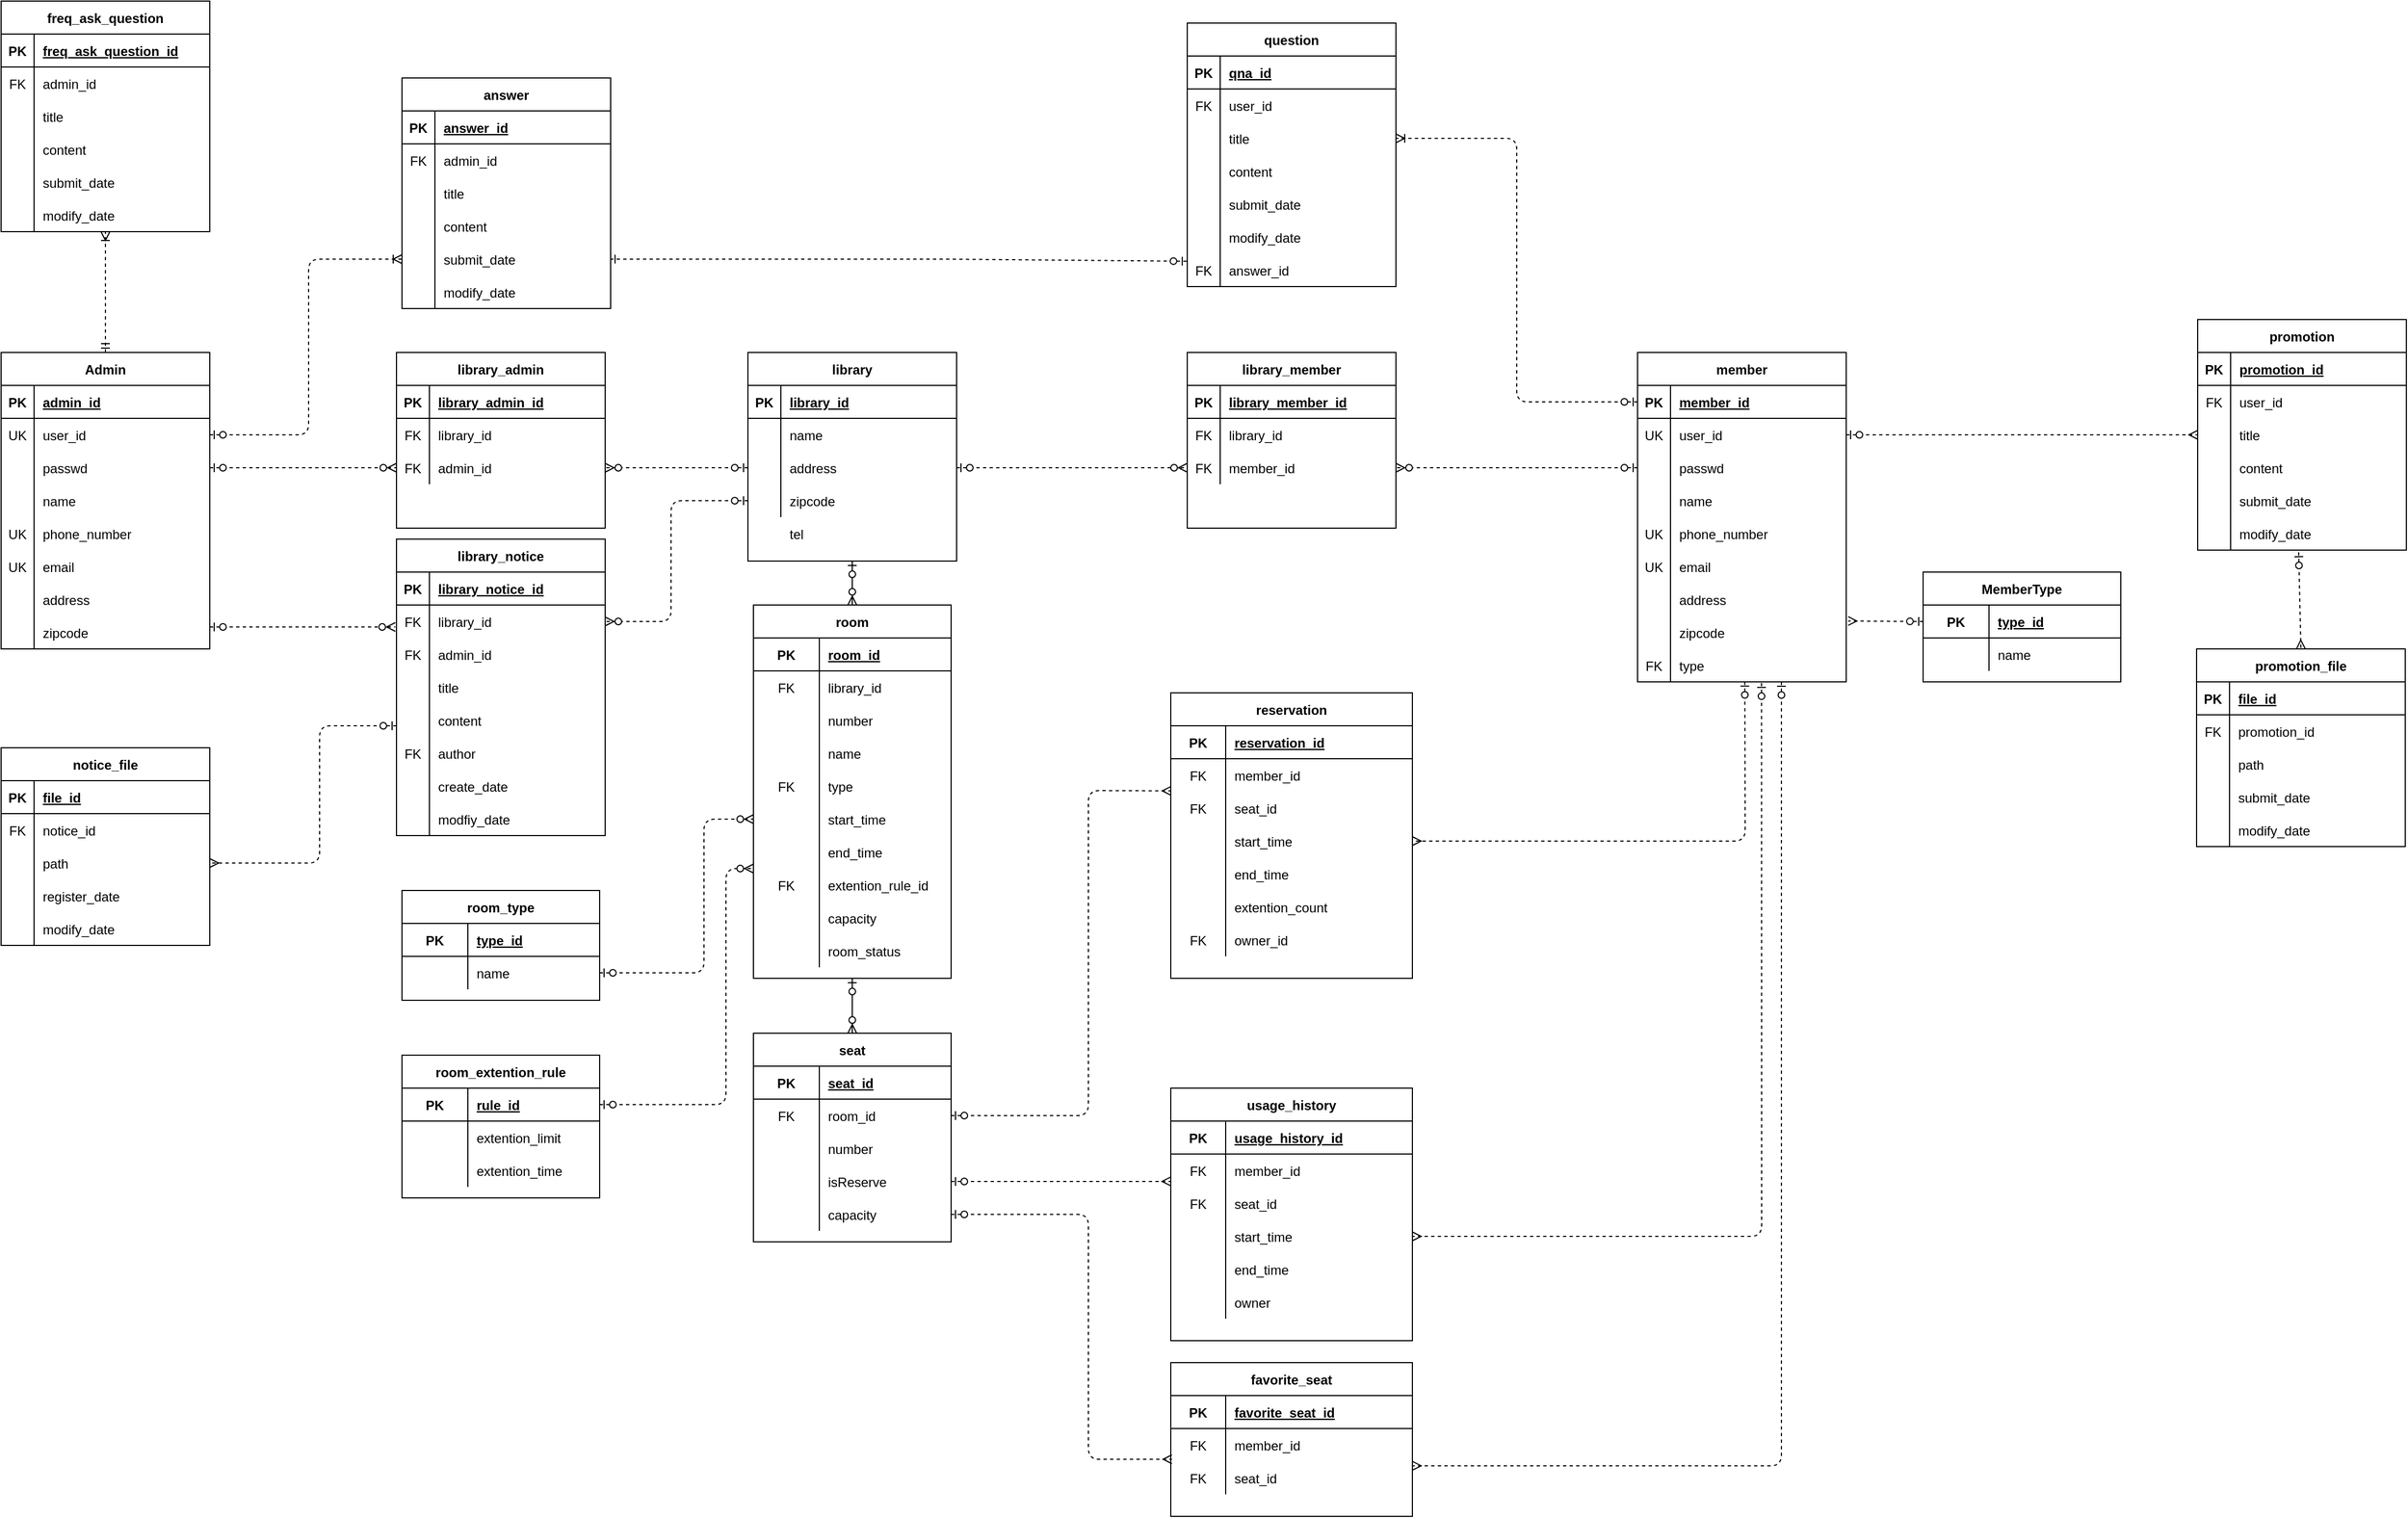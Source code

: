 <mxfile version="14.2.9" type="device"><diagram name="Page-1" id="2ca16b54-16f6-2749-3443-fa8db7711227"><mxGraphModel dx="1422" dy="762" grid="1" gridSize="10" guides="1" tooltips="1" connect="1" arrows="1" fold="1" page="1" pageScale="1" pageWidth="2336" pageHeight="1654" background="#ffffff" math="0" shadow="0"><root><mxCell id="0"/><mxCell id="1" parent="0"/><mxCell id="KvUJZRo_hjHkj9xmxG9F-34" value="" style="group" parent="1" vertex="1" connectable="0"><mxGeometry x="730" y="460" width="190" height="190" as="geometry"/></mxCell><mxCell id="KvUJZRo_hjHkj9xmxG9F-1" value="library" style="shape=table;startSize=30;container=1;collapsible=1;childLayout=tableLayout;fixedRows=1;rowLines=0;fontStyle=1;align=center;resizeLast=1;" parent="KvUJZRo_hjHkj9xmxG9F-34" vertex="1"><mxGeometry width="190" height="190" as="geometry"/></mxCell><mxCell id="KvUJZRo_hjHkj9xmxG9F-2" value="" style="shape=partialRectangle;collapsible=0;dropTarget=0;pointerEvents=0;fillColor=none;top=0;left=0;bottom=1;right=0;points=[[0,0.5],[1,0.5]];portConstraint=eastwest;" parent="KvUJZRo_hjHkj9xmxG9F-1" vertex="1"><mxGeometry y="30" width="190" height="30" as="geometry"/></mxCell><mxCell id="KvUJZRo_hjHkj9xmxG9F-3" value="PK" style="shape=partialRectangle;connectable=0;fillColor=none;top=0;left=0;bottom=0;right=0;fontStyle=1;overflow=hidden;" parent="KvUJZRo_hjHkj9xmxG9F-2" vertex="1"><mxGeometry width="30" height="30" as="geometry"/></mxCell><mxCell id="KvUJZRo_hjHkj9xmxG9F-4" value="library_id" style="shape=partialRectangle;connectable=0;fillColor=none;top=0;left=0;bottom=0;right=0;align=left;spacingLeft=6;fontStyle=5;overflow=hidden;" parent="KvUJZRo_hjHkj9xmxG9F-2" vertex="1"><mxGeometry x="30" width="160" height="30" as="geometry"/></mxCell><mxCell id="KvUJZRo_hjHkj9xmxG9F-5" value="" style="shape=partialRectangle;collapsible=0;dropTarget=0;pointerEvents=0;fillColor=none;top=0;left=0;bottom=0;right=0;points=[[0,0.5],[1,0.5]];portConstraint=eastwest;" parent="KvUJZRo_hjHkj9xmxG9F-1" vertex="1"><mxGeometry y="60" width="190" height="30" as="geometry"/></mxCell><mxCell id="KvUJZRo_hjHkj9xmxG9F-6" value="" style="shape=partialRectangle;connectable=0;fillColor=none;top=0;left=0;bottom=0;right=0;editable=1;overflow=hidden;" parent="KvUJZRo_hjHkj9xmxG9F-5" vertex="1"><mxGeometry width="30" height="30" as="geometry"/></mxCell><mxCell id="KvUJZRo_hjHkj9xmxG9F-7" value="name" style="shape=partialRectangle;connectable=0;fillColor=none;top=0;left=0;bottom=0;right=0;align=left;spacingLeft=6;overflow=hidden;" parent="KvUJZRo_hjHkj9xmxG9F-5" vertex="1"><mxGeometry x="30" width="160" height="30" as="geometry"/></mxCell><mxCell id="KvUJZRo_hjHkj9xmxG9F-8" value="" style="shape=partialRectangle;collapsible=0;dropTarget=0;pointerEvents=0;fillColor=none;top=0;left=0;bottom=0;right=0;points=[[0,0.5],[1,0.5]];portConstraint=eastwest;" parent="KvUJZRo_hjHkj9xmxG9F-1" vertex="1"><mxGeometry y="90" width="190" height="30" as="geometry"/></mxCell><mxCell id="KvUJZRo_hjHkj9xmxG9F-9" value="" style="shape=partialRectangle;connectable=0;fillColor=none;top=0;left=0;bottom=0;right=0;editable=1;overflow=hidden;" parent="KvUJZRo_hjHkj9xmxG9F-8" vertex="1"><mxGeometry width="30" height="30" as="geometry"/></mxCell><mxCell id="KvUJZRo_hjHkj9xmxG9F-10" value="address" style="shape=partialRectangle;connectable=0;fillColor=none;top=0;left=0;bottom=0;right=0;align=left;spacingLeft=6;overflow=hidden;" parent="KvUJZRo_hjHkj9xmxG9F-8" vertex="1"><mxGeometry x="30" width="160" height="30" as="geometry"/></mxCell><mxCell id="KvUJZRo_hjHkj9xmxG9F-11" value="" style="shape=partialRectangle;collapsible=0;dropTarget=0;pointerEvents=0;fillColor=none;top=0;left=0;bottom=0;right=0;points=[[0,0.5],[1,0.5]];portConstraint=eastwest;" parent="KvUJZRo_hjHkj9xmxG9F-1" vertex="1"><mxGeometry y="120" width="190" height="30" as="geometry"/></mxCell><mxCell id="KvUJZRo_hjHkj9xmxG9F-12" value="" style="shape=partialRectangle;connectable=0;fillColor=none;top=0;left=0;bottom=0;right=0;editable=1;overflow=hidden;" parent="KvUJZRo_hjHkj9xmxG9F-11" vertex="1"><mxGeometry width="30" height="30" as="geometry"/></mxCell><mxCell id="KvUJZRo_hjHkj9xmxG9F-13" value="zipcode" style="shape=partialRectangle;connectable=0;fillColor=none;top=0;left=0;bottom=0;right=0;align=left;spacingLeft=6;overflow=hidden;" parent="KvUJZRo_hjHkj9xmxG9F-11" vertex="1"><mxGeometry x="30" width="160" height="30" as="geometry"/></mxCell><mxCell id="KvUJZRo_hjHkj9xmxG9F-31" value="" style="shape=partialRectangle;collapsible=0;dropTarget=0;pointerEvents=0;fillColor=none;top=0;left=0;bottom=0;right=0;points=[[0,0.5],[1,0.5]];portConstraint=eastwest;" parent="KvUJZRo_hjHkj9xmxG9F-34" vertex="1"><mxGeometry y="150" width="190" height="30" as="geometry"/></mxCell><mxCell id="KvUJZRo_hjHkj9xmxG9F-32" value="" style="shape=partialRectangle;connectable=0;fillColor=none;top=0;left=0;bottom=0;right=0;editable=1;overflow=hidden;" parent="KvUJZRo_hjHkj9xmxG9F-31" vertex="1"><mxGeometry width="30" height="30" as="geometry"/></mxCell><mxCell id="KvUJZRo_hjHkj9xmxG9F-33" value="tel" style="shape=partialRectangle;connectable=0;fillColor=none;top=0;left=0;bottom=0;right=0;align=left;spacingLeft=6;overflow=hidden;" parent="KvUJZRo_hjHkj9xmxG9F-31" vertex="1"><mxGeometry x="30" width="160" height="30" as="geometry"/></mxCell><mxCell id="KvUJZRo_hjHkj9xmxG9F-54" value="" style="fontSize=12;html=1;endArrow=ERzeroToMany;startArrow=ERzeroToOne;rounded=1;exitX=0.5;exitY=1;exitDx=0;exitDy=0;entryX=0.5;entryY=0;entryDx=0;entryDy=0;" parent="1" source="KvUJZRo_hjHkj9xmxG9F-1" target="KvUJZRo_hjHkj9xmxG9F-69" edge="1"><mxGeometry width="100" height="100" relative="1" as="geometry"><mxPoint x="990" y="750" as="sourcePoint"/><mxPoint x="845" y="740" as="targetPoint"/></mxGeometry></mxCell><mxCell id="KvUJZRo_hjHkj9xmxG9F-69" value="room" style="shape=table;startSize=30;container=1;collapsible=1;childLayout=tableLayout;fixedRows=1;rowLines=0;fontStyle=1;align=center;resizeLast=1;" parent="1" vertex="1"><mxGeometry x="735" y="690" width="180" height="340" as="geometry"/></mxCell><mxCell id="KvUJZRo_hjHkj9xmxG9F-73" value="" style="shape=partialRectangle;collapsible=0;dropTarget=0;pointerEvents=0;fillColor=none;top=0;left=0;bottom=1;right=0;points=[[0,0.5],[1,0.5]];portConstraint=eastwest;" parent="KvUJZRo_hjHkj9xmxG9F-69" vertex="1"><mxGeometry y="30" width="180" height="30" as="geometry"/></mxCell><mxCell id="KvUJZRo_hjHkj9xmxG9F-74" value="PK" style="shape=partialRectangle;connectable=0;fillColor=none;top=0;left=0;bottom=0;right=0;fontStyle=1;overflow=hidden;" parent="KvUJZRo_hjHkj9xmxG9F-73" vertex="1"><mxGeometry width="60" height="30" as="geometry"/></mxCell><mxCell id="KvUJZRo_hjHkj9xmxG9F-75" value="room_id" style="shape=partialRectangle;connectable=0;fillColor=none;top=0;left=0;bottom=0;right=0;align=left;spacingLeft=6;fontStyle=5;overflow=hidden;" parent="KvUJZRo_hjHkj9xmxG9F-73" vertex="1"><mxGeometry x="60" width="120" height="30" as="geometry"/></mxCell><mxCell id="KvUJZRo_hjHkj9xmxG9F-76" value="" style="shape=partialRectangle;collapsible=0;dropTarget=0;pointerEvents=0;fillColor=none;top=0;left=0;bottom=0;right=0;points=[[0,0.5],[1,0.5]];portConstraint=eastwest;" parent="KvUJZRo_hjHkj9xmxG9F-69" vertex="1"><mxGeometry y="60" width="180" height="30" as="geometry"/></mxCell><mxCell id="KvUJZRo_hjHkj9xmxG9F-77" value="FK" style="shape=partialRectangle;connectable=0;fillColor=none;top=0;left=0;bottom=0;right=0;editable=1;overflow=hidden;" parent="KvUJZRo_hjHkj9xmxG9F-76" vertex="1"><mxGeometry width="60" height="30" as="geometry"/></mxCell><mxCell id="KvUJZRo_hjHkj9xmxG9F-78" value="library_id" style="shape=partialRectangle;connectable=0;fillColor=none;top=0;left=0;bottom=0;right=0;align=left;spacingLeft=6;overflow=hidden;" parent="KvUJZRo_hjHkj9xmxG9F-76" vertex="1"><mxGeometry x="60" width="120" height="30" as="geometry"/></mxCell><mxCell id="KvUJZRo_hjHkj9xmxG9F-79" value="" style="shape=partialRectangle;collapsible=0;dropTarget=0;pointerEvents=0;fillColor=none;top=0;left=0;bottom=0;right=0;points=[[0,0.5],[1,0.5]];portConstraint=eastwest;" parent="KvUJZRo_hjHkj9xmxG9F-69" vertex="1"><mxGeometry y="90" width="180" height="30" as="geometry"/></mxCell><mxCell id="KvUJZRo_hjHkj9xmxG9F-80" value="" style="shape=partialRectangle;connectable=0;fillColor=none;top=0;left=0;bottom=0;right=0;editable=1;overflow=hidden;" parent="KvUJZRo_hjHkj9xmxG9F-79" vertex="1"><mxGeometry width="60" height="30" as="geometry"/></mxCell><mxCell id="KvUJZRo_hjHkj9xmxG9F-81" value="number" style="shape=partialRectangle;connectable=0;fillColor=none;top=0;left=0;bottom=0;right=0;align=left;spacingLeft=6;overflow=hidden;" parent="KvUJZRo_hjHkj9xmxG9F-79" vertex="1"><mxGeometry x="60" width="120" height="30" as="geometry"/></mxCell><mxCell id="KvUJZRo_hjHkj9xmxG9F-98" value="" style="shape=partialRectangle;collapsible=0;dropTarget=0;pointerEvents=0;fillColor=none;top=0;left=0;bottom=0;right=0;points=[[0,0.5],[1,0.5]];portConstraint=eastwest;" parent="KvUJZRo_hjHkj9xmxG9F-69" vertex="1"><mxGeometry y="120" width="180" height="30" as="geometry"/></mxCell><mxCell id="KvUJZRo_hjHkj9xmxG9F-99" value="" style="shape=partialRectangle;connectable=0;fillColor=none;top=0;left=0;bottom=0;right=0;editable=1;overflow=hidden;" parent="KvUJZRo_hjHkj9xmxG9F-98" vertex="1"><mxGeometry width="60" height="30" as="geometry"/></mxCell><mxCell id="KvUJZRo_hjHkj9xmxG9F-100" value="name" style="shape=partialRectangle;connectable=0;fillColor=none;top=0;left=0;bottom=0;right=0;align=left;spacingLeft=6;overflow=hidden;" parent="KvUJZRo_hjHkj9xmxG9F-98" vertex="1"><mxGeometry x="60" width="120" height="30" as="geometry"/></mxCell><mxCell id="KvUJZRo_hjHkj9xmxG9F-101" value="" style="shape=partialRectangle;collapsible=0;dropTarget=0;pointerEvents=0;fillColor=none;top=0;left=0;bottom=0;right=0;points=[[0,0.5],[1,0.5]];portConstraint=eastwest;" parent="KvUJZRo_hjHkj9xmxG9F-69" vertex="1"><mxGeometry y="150" width="180" height="30" as="geometry"/></mxCell><mxCell id="KvUJZRo_hjHkj9xmxG9F-102" value="FK" style="shape=partialRectangle;connectable=0;fillColor=none;top=0;left=0;bottom=0;right=0;editable=1;overflow=hidden;" parent="KvUJZRo_hjHkj9xmxG9F-101" vertex="1"><mxGeometry width="60" height="30" as="geometry"/></mxCell><mxCell id="KvUJZRo_hjHkj9xmxG9F-103" value="type" style="shape=partialRectangle;connectable=0;fillColor=none;top=0;left=0;bottom=0;right=0;align=left;spacingLeft=6;overflow=hidden;" parent="KvUJZRo_hjHkj9xmxG9F-101" vertex="1"><mxGeometry x="60" width="120" height="30" as="geometry"/></mxCell><mxCell id="o1ea7crmnD-Bt1QNjHG--118" value="" style="shape=partialRectangle;collapsible=0;dropTarget=0;pointerEvents=0;fillColor=none;top=0;left=0;bottom=0;right=0;points=[[0,0.5],[1,0.5]];portConstraint=eastwest;" parent="KvUJZRo_hjHkj9xmxG9F-69" vertex="1"><mxGeometry y="180" width="180" height="30" as="geometry"/></mxCell><mxCell id="o1ea7crmnD-Bt1QNjHG--119" value="" style="shape=partialRectangle;connectable=0;fillColor=none;top=0;left=0;bottom=0;right=0;editable=1;overflow=hidden;" parent="o1ea7crmnD-Bt1QNjHG--118" vertex="1"><mxGeometry width="60" height="30" as="geometry"/></mxCell><mxCell id="o1ea7crmnD-Bt1QNjHG--120" value="start_time" style="shape=partialRectangle;connectable=0;fillColor=none;top=0;left=0;bottom=0;right=0;align=left;spacingLeft=6;overflow=hidden;" parent="o1ea7crmnD-Bt1QNjHG--118" vertex="1"><mxGeometry x="60" width="120" height="30" as="geometry"/></mxCell><mxCell id="o1ea7crmnD-Bt1QNjHG--121" value="" style="shape=partialRectangle;collapsible=0;dropTarget=0;pointerEvents=0;fillColor=none;top=0;left=0;bottom=0;right=0;points=[[0,0.5],[1,0.5]];portConstraint=eastwest;" parent="KvUJZRo_hjHkj9xmxG9F-69" vertex="1"><mxGeometry y="210" width="180" height="30" as="geometry"/></mxCell><mxCell id="o1ea7crmnD-Bt1QNjHG--122" value="" style="shape=partialRectangle;connectable=0;fillColor=none;top=0;left=0;bottom=0;right=0;editable=1;overflow=hidden;" parent="o1ea7crmnD-Bt1QNjHG--121" vertex="1"><mxGeometry width="60" height="30" as="geometry"/></mxCell><mxCell id="o1ea7crmnD-Bt1QNjHG--123" value="end_time" style="shape=partialRectangle;connectable=0;fillColor=none;top=0;left=0;bottom=0;right=0;align=left;spacingLeft=6;overflow=hidden;" parent="o1ea7crmnD-Bt1QNjHG--121" vertex="1"><mxGeometry x="60" width="120" height="30" as="geometry"/></mxCell><mxCell id="o1ea7crmnD-Bt1QNjHG--276" value="" style="shape=partialRectangle;collapsible=0;dropTarget=0;pointerEvents=0;fillColor=none;top=0;left=0;bottom=0;right=0;points=[[0,0.5],[1,0.5]];portConstraint=eastwest;" parent="KvUJZRo_hjHkj9xmxG9F-69" vertex="1"><mxGeometry y="240" width="180" height="30" as="geometry"/></mxCell><mxCell id="o1ea7crmnD-Bt1QNjHG--277" value="FK" style="shape=partialRectangle;connectable=0;fillColor=none;top=0;left=0;bottom=0;right=0;editable=1;overflow=hidden;" parent="o1ea7crmnD-Bt1QNjHG--276" vertex="1"><mxGeometry width="60" height="30" as="geometry"/></mxCell><mxCell id="o1ea7crmnD-Bt1QNjHG--278" value="extention_rule_id" style="shape=partialRectangle;connectable=0;fillColor=none;top=0;left=0;bottom=0;right=0;align=left;spacingLeft=6;overflow=hidden;" parent="o1ea7crmnD-Bt1QNjHG--276" vertex="1"><mxGeometry x="60" width="120" height="30" as="geometry"/></mxCell><mxCell id="o1ea7crmnD-Bt1QNjHG--279" value="" style="shape=partialRectangle;collapsible=0;dropTarget=0;pointerEvents=0;fillColor=none;top=0;left=0;bottom=0;right=0;points=[[0,0.5],[1,0.5]];portConstraint=eastwest;" parent="KvUJZRo_hjHkj9xmxG9F-69" vertex="1"><mxGeometry y="270" width="180" height="30" as="geometry"/></mxCell><mxCell id="o1ea7crmnD-Bt1QNjHG--280" value="" style="shape=partialRectangle;connectable=0;fillColor=none;top=0;left=0;bottom=0;right=0;editable=1;overflow=hidden;" parent="o1ea7crmnD-Bt1QNjHG--279" vertex="1"><mxGeometry width="60" height="30" as="geometry"/></mxCell><mxCell id="o1ea7crmnD-Bt1QNjHG--281" value="capacity" style="shape=partialRectangle;connectable=0;fillColor=none;top=0;left=0;bottom=0;right=0;align=left;spacingLeft=6;overflow=hidden;" parent="o1ea7crmnD-Bt1QNjHG--279" vertex="1"><mxGeometry x="60" width="120" height="30" as="geometry"/></mxCell><mxCell id="o1ea7crmnD-Bt1QNjHG--285" value="" style="shape=partialRectangle;collapsible=0;dropTarget=0;pointerEvents=0;fillColor=none;top=0;left=0;bottom=0;right=0;points=[[0,0.5],[1,0.5]];portConstraint=eastwest;" parent="KvUJZRo_hjHkj9xmxG9F-69" vertex="1"><mxGeometry y="300" width="180" height="30" as="geometry"/></mxCell><mxCell id="o1ea7crmnD-Bt1QNjHG--286" value="" style="shape=partialRectangle;connectable=0;fillColor=none;top=0;left=0;bottom=0;right=0;editable=1;overflow=hidden;" parent="o1ea7crmnD-Bt1QNjHG--285" vertex="1"><mxGeometry width="60" height="30" as="geometry"/></mxCell><mxCell id="o1ea7crmnD-Bt1QNjHG--287" value="room_status" style="shape=partialRectangle;connectable=0;fillColor=none;top=0;left=0;bottom=0;right=0;align=left;spacingLeft=6;overflow=hidden;" parent="o1ea7crmnD-Bt1QNjHG--285" vertex="1"><mxGeometry x="60" width="120" height="30" as="geometry"/></mxCell><mxCell id="KvUJZRo_hjHkj9xmxG9F-85" value="seat" style="shape=table;startSize=30;container=1;collapsible=1;childLayout=tableLayout;fixedRows=1;rowLines=0;fontStyle=1;align=center;resizeLast=1;" parent="1" vertex="1"><mxGeometry x="735" y="1080" width="180" height="190" as="geometry"/></mxCell><mxCell id="KvUJZRo_hjHkj9xmxG9F-89" value="" style="shape=partialRectangle;collapsible=0;dropTarget=0;pointerEvents=0;fillColor=none;top=0;left=0;bottom=1;right=0;points=[[0,0.5],[1,0.5]];portConstraint=eastwest;" parent="KvUJZRo_hjHkj9xmxG9F-85" vertex="1"><mxGeometry y="30" width="180" height="30" as="geometry"/></mxCell><mxCell id="KvUJZRo_hjHkj9xmxG9F-90" value="PK" style="shape=partialRectangle;connectable=0;fillColor=none;top=0;left=0;bottom=0;right=0;fontStyle=1;overflow=hidden;" parent="KvUJZRo_hjHkj9xmxG9F-89" vertex="1"><mxGeometry width="60" height="30" as="geometry"/></mxCell><mxCell id="KvUJZRo_hjHkj9xmxG9F-91" value="seat_id" style="shape=partialRectangle;connectable=0;fillColor=none;top=0;left=0;bottom=0;right=0;align=left;spacingLeft=6;fontStyle=5;overflow=hidden;" parent="KvUJZRo_hjHkj9xmxG9F-89" vertex="1"><mxGeometry x="60" width="120" height="30" as="geometry"/></mxCell><mxCell id="KvUJZRo_hjHkj9xmxG9F-92" value="" style="shape=partialRectangle;collapsible=0;dropTarget=0;pointerEvents=0;fillColor=none;top=0;left=0;bottom=0;right=0;points=[[0,0.5],[1,0.5]];portConstraint=eastwest;" parent="KvUJZRo_hjHkj9xmxG9F-85" vertex="1"><mxGeometry y="60" width="180" height="30" as="geometry"/></mxCell><mxCell id="KvUJZRo_hjHkj9xmxG9F-93" value="FK" style="shape=partialRectangle;connectable=0;fillColor=none;top=0;left=0;bottom=0;right=0;editable=1;overflow=hidden;" parent="KvUJZRo_hjHkj9xmxG9F-92" vertex="1"><mxGeometry width="60" height="30" as="geometry"/></mxCell><mxCell id="KvUJZRo_hjHkj9xmxG9F-94" value="room_id" style="shape=partialRectangle;connectable=0;fillColor=none;top=0;left=0;bottom=0;right=0;align=left;spacingLeft=6;overflow=hidden;" parent="KvUJZRo_hjHkj9xmxG9F-92" vertex="1"><mxGeometry x="60" width="120" height="30" as="geometry"/></mxCell><mxCell id="KvUJZRo_hjHkj9xmxG9F-104" value="" style="shape=partialRectangle;collapsible=0;dropTarget=0;pointerEvents=0;fillColor=none;top=0;left=0;bottom=0;right=0;points=[[0,0.5],[1,0.5]];portConstraint=eastwest;" parent="KvUJZRo_hjHkj9xmxG9F-85" vertex="1"><mxGeometry y="90" width="180" height="30" as="geometry"/></mxCell><mxCell id="KvUJZRo_hjHkj9xmxG9F-105" value="" style="shape=partialRectangle;connectable=0;fillColor=none;top=0;left=0;bottom=0;right=0;editable=1;overflow=hidden;" parent="KvUJZRo_hjHkj9xmxG9F-104" vertex="1"><mxGeometry width="60" height="30" as="geometry"/></mxCell><mxCell id="KvUJZRo_hjHkj9xmxG9F-106" value="number" style="shape=partialRectangle;connectable=0;fillColor=none;top=0;left=0;bottom=0;right=0;align=left;spacingLeft=6;overflow=hidden;" parent="KvUJZRo_hjHkj9xmxG9F-104" vertex="1"><mxGeometry x="60" width="120" height="30" as="geometry"/></mxCell><mxCell id="o1ea7crmnD-Bt1QNjHG--282" value="" style="shape=partialRectangle;collapsible=0;dropTarget=0;pointerEvents=0;fillColor=none;top=0;left=0;bottom=0;right=0;points=[[0,0.5],[1,0.5]];portConstraint=eastwest;" parent="KvUJZRo_hjHkj9xmxG9F-85" vertex="1"><mxGeometry y="120" width="180" height="30" as="geometry"/></mxCell><mxCell id="o1ea7crmnD-Bt1QNjHG--283" value="" style="shape=partialRectangle;connectable=0;fillColor=none;top=0;left=0;bottom=0;right=0;editable=1;overflow=hidden;" parent="o1ea7crmnD-Bt1QNjHG--282" vertex="1"><mxGeometry width="60" height="30" as="geometry"/></mxCell><mxCell id="o1ea7crmnD-Bt1QNjHG--284" value="isReserve" style="shape=partialRectangle;connectable=0;fillColor=none;top=0;left=0;bottom=0;right=0;align=left;spacingLeft=6;overflow=hidden;" parent="o1ea7crmnD-Bt1QNjHG--282" vertex="1"><mxGeometry x="60" width="120" height="30" as="geometry"/></mxCell><mxCell id="o1ea7crmnD-Bt1QNjHG--288" value="" style="shape=partialRectangle;collapsible=0;dropTarget=0;pointerEvents=0;fillColor=none;top=0;left=0;bottom=0;right=0;points=[[0,0.5],[1,0.5]];portConstraint=eastwest;" parent="KvUJZRo_hjHkj9xmxG9F-85" vertex="1"><mxGeometry y="150" width="180" height="30" as="geometry"/></mxCell><mxCell id="o1ea7crmnD-Bt1QNjHG--289" value="" style="shape=partialRectangle;connectable=0;fillColor=none;top=0;left=0;bottom=0;right=0;editable=1;overflow=hidden;" parent="o1ea7crmnD-Bt1QNjHG--288" vertex="1"><mxGeometry width="60" height="30" as="geometry"/></mxCell><mxCell id="o1ea7crmnD-Bt1QNjHG--290" value="capacity" style="shape=partialRectangle;connectable=0;fillColor=none;top=0;left=0;bottom=0;right=0;align=left;spacingLeft=6;overflow=hidden;" parent="o1ea7crmnD-Bt1QNjHG--288" vertex="1"><mxGeometry x="60" width="120" height="30" as="geometry"/></mxCell><mxCell id="KvUJZRo_hjHkj9xmxG9F-107" value="" style="fontSize=12;html=1;endArrow=ERzeroToMany;startArrow=ERzeroToOne;rounded=1;exitX=0.5;exitY=1;exitDx=0;exitDy=0;entryX=0.5;entryY=0;entryDx=0;entryDy=0;" parent="1" source="KvUJZRo_hjHkj9xmxG9F-69" target="KvUJZRo_hjHkj9xmxG9F-85" edge="1"><mxGeometry width="100" height="100" relative="1" as="geometry"><mxPoint x="824.58" y="920" as="sourcePoint"/><mxPoint x="824.58" y="1000" as="targetPoint"/></mxGeometry></mxCell><mxCell id="KvUJZRo_hjHkj9xmxG9F-108" value="library_member" style="shape=table;startSize=30;container=1;collapsible=1;childLayout=tableLayout;fixedRows=1;rowLines=0;fontStyle=1;align=center;resizeLast=1;" parent="1" vertex="1"><mxGeometry x="1130" y="460" width="190" height="160" as="geometry"/></mxCell><mxCell id="KvUJZRo_hjHkj9xmxG9F-109" value="" style="shape=partialRectangle;collapsible=0;dropTarget=0;pointerEvents=0;fillColor=none;top=0;left=0;bottom=1;right=0;points=[[0,0.5],[1,0.5]];portConstraint=eastwest;" parent="KvUJZRo_hjHkj9xmxG9F-108" vertex="1"><mxGeometry y="30" width="190" height="30" as="geometry"/></mxCell><mxCell id="KvUJZRo_hjHkj9xmxG9F-110" value="PK" style="shape=partialRectangle;connectable=0;fillColor=none;top=0;left=0;bottom=0;right=0;fontStyle=1;overflow=hidden;" parent="KvUJZRo_hjHkj9xmxG9F-109" vertex="1"><mxGeometry width="30" height="30" as="geometry"/></mxCell><mxCell id="KvUJZRo_hjHkj9xmxG9F-111" value="library_member_id" style="shape=partialRectangle;connectable=0;fillColor=none;top=0;left=0;bottom=0;right=0;align=left;spacingLeft=6;fontStyle=5;overflow=hidden;" parent="KvUJZRo_hjHkj9xmxG9F-109" vertex="1"><mxGeometry x="30" width="160" height="30" as="geometry"/></mxCell><mxCell id="KvUJZRo_hjHkj9xmxG9F-112" value="" style="shape=partialRectangle;collapsible=0;dropTarget=0;pointerEvents=0;fillColor=none;top=0;left=0;bottom=0;right=0;points=[[0,0.5],[1,0.5]];portConstraint=eastwest;" parent="KvUJZRo_hjHkj9xmxG9F-108" vertex="1"><mxGeometry y="60" width="190" height="30" as="geometry"/></mxCell><mxCell id="KvUJZRo_hjHkj9xmxG9F-113" value="FK" style="shape=partialRectangle;connectable=0;fillColor=none;top=0;left=0;bottom=0;right=0;editable=1;overflow=hidden;" parent="KvUJZRo_hjHkj9xmxG9F-112" vertex="1"><mxGeometry width="30" height="30" as="geometry"/></mxCell><mxCell id="KvUJZRo_hjHkj9xmxG9F-114" value="library_id" style="shape=partialRectangle;connectable=0;fillColor=none;top=0;left=0;bottom=0;right=0;align=left;spacingLeft=6;overflow=hidden;" parent="KvUJZRo_hjHkj9xmxG9F-112" vertex="1"><mxGeometry x="30" width="160" height="30" as="geometry"/></mxCell><mxCell id="KvUJZRo_hjHkj9xmxG9F-115" value="" style="shape=partialRectangle;collapsible=0;dropTarget=0;pointerEvents=0;fillColor=none;top=0;left=0;bottom=0;right=0;points=[[0,0.5],[1,0.5]];portConstraint=eastwest;" parent="KvUJZRo_hjHkj9xmxG9F-108" vertex="1"><mxGeometry y="90" width="190" height="30" as="geometry"/></mxCell><mxCell id="KvUJZRo_hjHkj9xmxG9F-116" value="FK" style="shape=partialRectangle;connectable=0;fillColor=none;top=0;left=0;bottom=0;right=0;editable=1;overflow=hidden;" parent="KvUJZRo_hjHkj9xmxG9F-115" vertex="1"><mxGeometry width="30" height="30" as="geometry"/></mxCell><mxCell id="KvUJZRo_hjHkj9xmxG9F-117" value="member_id" style="shape=partialRectangle;connectable=0;fillColor=none;top=0;left=0;bottom=0;right=0;align=left;spacingLeft=6;overflow=hidden;" parent="KvUJZRo_hjHkj9xmxG9F-115" vertex="1"><mxGeometry x="30" width="160" height="30" as="geometry"/></mxCell><mxCell id="KvUJZRo_hjHkj9xmxG9F-121" value="" style="fontSize=12;html=1;endArrow=ERzeroToMany;startArrow=ERzeroToOne;rounded=1;dashed=1;entryX=0;entryY=0.5;entryDx=0;entryDy=0;exitX=1;exitY=0.5;exitDx=0;exitDy=0;" parent="1" source="KvUJZRo_hjHkj9xmxG9F-8" target="KvUJZRo_hjHkj9xmxG9F-115" edge="1"><mxGeometry width="100" height="100" relative="1" as="geometry"><mxPoint x="930" y="850" as="sourcePoint"/><mxPoint x="1120" y="850" as="targetPoint"/><Array as="points"><mxPoint x="1020" y="565"/></Array></mxGeometry></mxCell><mxCell id="KvUJZRo_hjHkj9xmxG9F-122" value="member" style="shape=table;startSize=30;container=1;collapsible=1;childLayout=tableLayout;fixedRows=1;rowLines=0;fontStyle=1;align=center;resizeLast=1;" parent="1" vertex="1"><mxGeometry x="1540" y="460" width="190" height="300" as="geometry"/></mxCell><mxCell id="KvUJZRo_hjHkj9xmxG9F-123" value="" style="shape=partialRectangle;collapsible=0;dropTarget=0;pointerEvents=0;fillColor=none;top=0;left=0;bottom=1;right=0;points=[[0,0.5],[1,0.5]];portConstraint=eastwest;" parent="KvUJZRo_hjHkj9xmxG9F-122" vertex="1"><mxGeometry y="30" width="190" height="30" as="geometry"/></mxCell><mxCell id="KvUJZRo_hjHkj9xmxG9F-124" value="PK" style="shape=partialRectangle;connectable=0;fillColor=none;top=0;left=0;bottom=0;right=0;fontStyle=1;overflow=hidden;" parent="KvUJZRo_hjHkj9xmxG9F-123" vertex="1"><mxGeometry width="30" height="30" as="geometry"/></mxCell><mxCell id="KvUJZRo_hjHkj9xmxG9F-125" value="member_id" style="shape=partialRectangle;connectable=0;fillColor=none;top=0;left=0;bottom=0;right=0;align=left;spacingLeft=6;fontStyle=5;overflow=hidden;" parent="KvUJZRo_hjHkj9xmxG9F-123" vertex="1"><mxGeometry x="30" width="160" height="30" as="geometry"/></mxCell><mxCell id="KvUJZRo_hjHkj9xmxG9F-126" value="" style="shape=partialRectangle;collapsible=0;dropTarget=0;pointerEvents=0;fillColor=none;top=0;left=0;bottom=0;right=0;points=[[0,0.5],[1,0.5]];portConstraint=eastwest;" parent="KvUJZRo_hjHkj9xmxG9F-122" vertex="1"><mxGeometry y="60" width="190" height="30" as="geometry"/></mxCell><mxCell id="KvUJZRo_hjHkj9xmxG9F-127" value="UK" style="shape=partialRectangle;connectable=0;fillColor=none;top=0;left=0;bottom=0;right=0;editable=1;overflow=hidden;" parent="KvUJZRo_hjHkj9xmxG9F-126" vertex="1"><mxGeometry width="30" height="30" as="geometry"/></mxCell><mxCell id="KvUJZRo_hjHkj9xmxG9F-128" value="user_id" style="shape=partialRectangle;connectable=0;fillColor=none;top=0;left=0;bottom=0;right=0;align=left;spacingLeft=6;overflow=hidden;" parent="KvUJZRo_hjHkj9xmxG9F-126" vertex="1"><mxGeometry x="30" width="160" height="30" as="geometry"/></mxCell><mxCell id="KvUJZRo_hjHkj9xmxG9F-129" value="" style="shape=partialRectangle;collapsible=0;dropTarget=0;pointerEvents=0;fillColor=none;top=0;left=0;bottom=0;right=0;points=[[0,0.5],[1,0.5]];portConstraint=eastwest;" parent="KvUJZRo_hjHkj9xmxG9F-122" vertex="1"><mxGeometry y="90" width="190" height="30" as="geometry"/></mxCell><mxCell id="KvUJZRo_hjHkj9xmxG9F-130" value="" style="shape=partialRectangle;connectable=0;fillColor=none;top=0;left=0;bottom=0;right=0;editable=1;overflow=hidden;" parent="KvUJZRo_hjHkj9xmxG9F-129" vertex="1"><mxGeometry width="30" height="30" as="geometry"/></mxCell><mxCell id="KvUJZRo_hjHkj9xmxG9F-131" value="passwd" style="shape=partialRectangle;connectable=0;fillColor=none;top=0;left=0;bottom=0;right=0;align=left;spacingLeft=6;overflow=hidden;" parent="KvUJZRo_hjHkj9xmxG9F-129" vertex="1"><mxGeometry x="30" width="160" height="30" as="geometry"/></mxCell><mxCell id="KvUJZRo_hjHkj9xmxG9F-132" value="" style="shape=partialRectangle;collapsible=0;dropTarget=0;pointerEvents=0;fillColor=none;top=0;left=0;bottom=0;right=0;points=[[0,0.5],[1,0.5]];portConstraint=eastwest;" parent="KvUJZRo_hjHkj9xmxG9F-122" vertex="1"><mxGeometry y="120" width="190" height="30" as="geometry"/></mxCell><mxCell id="KvUJZRo_hjHkj9xmxG9F-133" value="" style="shape=partialRectangle;connectable=0;fillColor=none;top=0;left=0;bottom=0;right=0;editable=1;overflow=hidden;" parent="KvUJZRo_hjHkj9xmxG9F-132" vertex="1"><mxGeometry width="30" height="30" as="geometry"/></mxCell><mxCell id="KvUJZRo_hjHkj9xmxG9F-134" value="name" style="shape=partialRectangle;connectable=0;fillColor=none;top=0;left=0;bottom=0;right=0;align=left;spacingLeft=6;overflow=hidden;" parent="KvUJZRo_hjHkj9xmxG9F-132" vertex="1"><mxGeometry x="30" width="160" height="30" as="geometry"/></mxCell><mxCell id="KvUJZRo_hjHkj9xmxG9F-135" value="" style="shape=partialRectangle;collapsible=0;dropTarget=0;pointerEvents=0;fillColor=none;top=0;left=0;bottom=0;right=0;points=[[0,0.5],[1,0.5]];portConstraint=eastwest;" parent="KvUJZRo_hjHkj9xmxG9F-122" vertex="1"><mxGeometry y="150" width="190" height="30" as="geometry"/></mxCell><mxCell id="KvUJZRo_hjHkj9xmxG9F-136" value="UK" style="shape=partialRectangle;connectable=0;fillColor=none;top=0;left=0;bottom=0;right=0;editable=1;overflow=hidden;" parent="KvUJZRo_hjHkj9xmxG9F-135" vertex="1"><mxGeometry width="30" height="30" as="geometry"/></mxCell><mxCell id="KvUJZRo_hjHkj9xmxG9F-137" value="phone_number" style="shape=partialRectangle;connectable=0;fillColor=none;top=0;left=0;bottom=0;right=0;align=left;spacingLeft=6;overflow=hidden;" parent="KvUJZRo_hjHkj9xmxG9F-135" vertex="1"><mxGeometry x="30" width="160" height="30" as="geometry"/></mxCell><mxCell id="KvUJZRo_hjHkj9xmxG9F-161" value="" style="shape=partialRectangle;collapsible=0;dropTarget=0;pointerEvents=0;fillColor=none;top=0;left=0;bottom=0;right=0;points=[[0,0.5],[1,0.5]];portConstraint=eastwest;" parent="KvUJZRo_hjHkj9xmxG9F-122" vertex="1"><mxGeometry y="180" width="190" height="30" as="geometry"/></mxCell><mxCell id="KvUJZRo_hjHkj9xmxG9F-162" value="UK" style="shape=partialRectangle;connectable=0;fillColor=none;top=0;left=0;bottom=0;right=0;editable=1;overflow=hidden;" parent="KvUJZRo_hjHkj9xmxG9F-161" vertex="1"><mxGeometry width="30" height="30" as="geometry"/></mxCell><mxCell id="KvUJZRo_hjHkj9xmxG9F-163" value="email" style="shape=partialRectangle;connectable=0;fillColor=none;top=0;left=0;bottom=0;right=0;align=left;spacingLeft=6;overflow=hidden;" parent="KvUJZRo_hjHkj9xmxG9F-161" vertex="1"><mxGeometry x="30" width="160" height="30" as="geometry"/></mxCell><mxCell id="KvUJZRo_hjHkj9xmxG9F-148" value="" style="shape=partialRectangle;collapsible=0;dropTarget=0;pointerEvents=0;fillColor=none;top=0;left=0;bottom=0;right=0;points=[[0,0.5],[1,0.5]];portConstraint=eastwest;" parent="KvUJZRo_hjHkj9xmxG9F-122" vertex="1"><mxGeometry y="210" width="190" height="30" as="geometry"/></mxCell><mxCell id="KvUJZRo_hjHkj9xmxG9F-149" value="" style="shape=partialRectangle;connectable=0;fillColor=none;top=0;left=0;bottom=0;right=0;editable=1;overflow=hidden;" parent="KvUJZRo_hjHkj9xmxG9F-148" vertex="1"><mxGeometry width="30" height="30" as="geometry"/></mxCell><mxCell id="KvUJZRo_hjHkj9xmxG9F-150" value="address" style="shape=partialRectangle;connectable=0;fillColor=none;top=0;left=0;bottom=0;right=0;align=left;spacingLeft=6;overflow=hidden;" parent="KvUJZRo_hjHkj9xmxG9F-148" vertex="1"><mxGeometry x="30" width="160" height="30" as="geometry"/></mxCell><mxCell id="KvUJZRo_hjHkj9xmxG9F-151" value="" style="shape=partialRectangle;collapsible=0;dropTarget=0;pointerEvents=0;fillColor=none;top=0;left=0;bottom=0;right=0;points=[[0,0.5],[1,0.5]];portConstraint=eastwest;" parent="KvUJZRo_hjHkj9xmxG9F-122" vertex="1"><mxGeometry y="240" width="190" height="30" as="geometry"/></mxCell><mxCell id="KvUJZRo_hjHkj9xmxG9F-152" value="" style="shape=partialRectangle;connectable=0;fillColor=none;top=0;left=0;bottom=0;right=0;editable=1;overflow=hidden;" parent="KvUJZRo_hjHkj9xmxG9F-151" vertex="1"><mxGeometry width="30" height="30" as="geometry"/></mxCell><mxCell id="KvUJZRo_hjHkj9xmxG9F-153" value="zipcode" style="shape=partialRectangle;connectable=0;fillColor=none;top=0;left=0;bottom=0;right=0;align=left;spacingLeft=6;overflow=hidden;" parent="KvUJZRo_hjHkj9xmxG9F-151" vertex="1"><mxGeometry x="30" width="160" height="30" as="geometry"/></mxCell><mxCell id="KvUJZRo_hjHkj9xmxG9F-158" value="" style="shape=partialRectangle;collapsible=0;dropTarget=0;pointerEvents=0;fillColor=none;top=0;left=0;bottom=0;right=0;points=[[0,0.5],[1,0.5]];portConstraint=eastwest;" parent="KvUJZRo_hjHkj9xmxG9F-122" vertex="1"><mxGeometry y="270" width="190" height="30" as="geometry"/></mxCell><mxCell id="KvUJZRo_hjHkj9xmxG9F-159" value="FK" style="shape=partialRectangle;connectable=0;fillColor=none;top=0;left=0;bottom=0;right=0;editable=1;overflow=hidden;" parent="KvUJZRo_hjHkj9xmxG9F-158" vertex="1"><mxGeometry width="30" height="30" as="geometry"/></mxCell><mxCell id="KvUJZRo_hjHkj9xmxG9F-160" value="type" style="shape=partialRectangle;connectable=0;fillColor=none;top=0;left=0;bottom=0;right=0;align=left;spacingLeft=6;overflow=hidden;" parent="KvUJZRo_hjHkj9xmxG9F-158" vertex="1"><mxGeometry x="30" width="160" height="30" as="geometry"/></mxCell><mxCell id="KvUJZRo_hjHkj9xmxG9F-157" value="" style="fontSize=12;html=1;endArrow=ERzeroToMany;startArrow=ERzeroToOne;rounded=1;exitX=0;exitY=0.5;exitDx=0;exitDy=0;entryX=1;entryY=0.5;entryDx=0;entryDy=0;dashed=1;" parent="1" source="KvUJZRo_hjHkj9xmxG9F-129" target="KvUJZRo_hjHkj9xmxG9F-115" edge="1"><mxGeometry width="100" height="100" relative="1" as="geometry"><mxPoint x="930" y="580" as="sourcePoint"/><mxPoint x="1120" y="580" as="targetPoint"/><Array as="points"/></mxGeometry></mxCell><mxCell id="KvUJZRo_hjHkj9xmxG9F-164" value="reservation" style="shape=table;startSize=30;container=1;collapsible=1;childLayout=tableLayout;fixedRows=1;rowLines=0;fontStyle=1;align=center;resizeLast=1;" parent="1" vertex="1"><mxGeometry x="1115" y="770" width="220" height="260" as="geometry"/></mxCell><mxCell id="KvUJZRo_hjHkj9xmxG9F-165" value="" style="shape=partialRectangle;collapsible=0;dropTarget=0;pointerEvents=0;fillColor=none;top=0;left=0;bottom=1;right=0;points=[[0,0.5],[1,0.5]];portConstraint=eastwest;" parent="KvUJZRo_hjHkj9xmxG9F-164" vertex="1"><mxGeometry y="30" width="220" height="30" as="geometry"/></mxCell><mxCell id="KvUJZRo_hjHkj9xmxG9F-166" value="PK" style="shape=partialRectangle;connectable=0;fillColor=none;top=0;left=0;bottom=0;right=0;fontStyle=1;overflow=hidden;" parent="KvUJZRo_hjHkj9xmxG9F-165" vertex="1"><mxGeometry width="50" height="30" as="geometry"/></mxCell><mxCell id="KvUJZRo_hjHkj9xmxG9F-167" value="reservation_id" style="shape=partialRectangle;connectable=0;fillColor=none;top=0;left=0;bottom=0;right=0;align=left;spacingLeft=6;fontStyle=5;overflow=hidden;" parent="KvUJZRo_hjHkj9xmxG9F-165" vertex="1"><mxGeometry x="50" width="170" height="30" as="geometry"/></mxCell><mxCell id="KvUJZRo_hjHkj9xmxG9F-168" value="" style="shape=partialRectangle;collapsible=0;dropTarget=0;pointerEvents=0;fillColor=none;top=0;left=0;bottom=0;right=0;points=[[0,0.5],[1,0.5]];portConstraint=eastwest;" parent="KvUJZRo_hjHkj9xmxG9F-164" vertex="1"><mxGeometry y="60" width="220" height="30" as="geometry"/></mxCell><mxCell id="KvUJZRo_hjHkj9xmxG9F-169" value="FK" style="shape=partialRectangle;connectable=0;fillColor=none;top=0;left=0;bottom=0;right=0;editable=1;overflow=hidden;" parent="KvUJZRo_hjHkj9xmxG9F-168" vertex="1"><mxGeometry width="50" height="30" as="geometry"/></mxCell><mxCell id="KvUJZRo_hjHkj9xmxG9F-170" value="member_id" style="shape=partialRectangle;connectable=0;fillColor=none;top=0;left=0;bottom=0;right=0;align=left;spacingLeft=6;overflow=hidden;" parent="KvUJZRo_hjHkj9xmxG9F-168" vertex="1"><mxGeometry x="50" width="170" height="30" as="geometry"/></mxCell><mxCell id="KvUJZRo_hjHkj9xmxG9F-230" value="" style="shape=partialRectangle;collapsible=0;dropTarget=0;pointerEvents=0;fillColor=none;top=0;left=0;bottom=0;right=0;points=[[0,0.5],[1,0.5]];portConstraint=eastwest;" parent="KvUJZRo_hjHkj9xmxG9F-164" vertex="1"><mxGeometry y="90" width="220" height="30" as="geometry"/></mxCell><mxCell id="KvUJZRo_hjHkj9xmxG9F-231" value="FK" style="shape=partialRectangle;connectable=0;fillColor=none;top=0;left=0;bottom=0;right=0;editable=1;overflow=hidden;" parent="KvUJZRo_hjHkj9xmxG9F-230" vertex="1"><mxGeometry width="50" height="30" as="geometry"/></mxCell><mxCell id="KvUJZRo_hjHkj9xmxG9F-232" value="seat_id" style="shape=partialRectangle;connectable=0;fillColor=none;top=0;left=0;bottom=0;right=0;align=left;spacingLeft=6;overflow=hidden;" parent="KvUJZRo_hjHkj9xmxG9F-230" vertex="1"><mxGeometry x="50" width="170" height="30" as="geometry"/></mxCell><mxCell id="KvUJZRo_hjHkj9xmxG9F-233" value="" style="shape=partialRectangle;collapsible=0;dropTarget=0;pointerEvents=0;fillColor=none;top=0;left=0;bottom=0;right=0;points=[[0,0.5],[1,0.5]];portConstraint=eastwest;" parent="KvUJZRo_hjHkj9xmxG9F-164" vertex="1"><mxGeometry y="120" width="220" height="30" as="geometry"/></mxCell><mxCell id="KvUJZRo_hjHkj9xmxG9F-234" value="" style="shape=partialRectangle;connectable=0;fillColor=none;top=0;left=0;bottom=0;right=0;editable=1;overflow=hidden;" parent="KvUJZRo_hjHkj9xmxG9F-233" vertex="1"><mxGeometry width="50" height="30" as="geometry"/></mxCell><mxCell id="KvUJZRo_hjHkj9xmxG9F-235" value="start_time" style="shape=partialRectangle;connectable=0;fillColor=none;top=0;left=0;bottom=0;right=0;align=left;spacingLeft=6;overflow=hidden;" parent="KvUJZRo_hjHkj9xmxG9F-233" vertex="1"><mxGeometry x="50" width="170" height="30" as="geometry"/></mxCell><mxCell id="KvUJZRo_hjHkj9xmxG9F-236" value="" style="shape=partialRectangle;collapsible=0;dropTarget=0;pointerEvents=0;fillColor=none;top=0;left=0;bottom=0;right=0;points=[[0,0.5],[1,0.5]];portConstraint=eastwest;" parent="KvUJZRo_hjHkj9xmxG9F-164" vertex="1"><mxGeometry y="150" width="220" height="30" as="geometry"/></mxCell><mxCell id="KvUJZRo_hjHkj9xmxG9F-237" value="" style="shape=partialRectangle;connectable=0;fillColor=none;top=0;left=0;bottom=0;right=0;editable=1;overflow=hidden;" parent="KvUJZRo_hjHkj9xmxG9F-236" vertex="1"><mxGeometry width="50" height="30" as="geometry"/></mxCell><mxCell id="KvUJZRo_hjHkj9xmxG9F-238" value="end_time" style="shape=partialRectangle;connectable=0;fillColor=none;top=0;left=0;bottom=0;right=0;align=left;spacingLeft=6;overflow=hidden;" parent="KvUJZRo_hjHkj9xmxG9F-236" vertex="1"><mxGeometry x="50" width="170" height="30" as="geometry"/></mxCell><mxCell id="KvUJZRo_hjHkj9xmxG9F-239" value="" style="shape=partialRectangle;collapsible=0;dropTarget=0;pointerEvents=0;fillColor=none;top=0;left=0;bottom=0;right=0;points=[[0,0.5],[1,0.5]];portConstraint=eastwest;" parent="KvUJZRo_hjHkj9xmxG9F-164" vertex="1"><mxGeometry y="180" width="220" height="30" as="geometry"/></mxCell><mxCell id="KvUJZRo_hjHkj9xmxG9F-240" value="" style="shape=partialRectangle;connectable=0;fillColor=none;top=0;left=0;bottom=0;right=0;editable=1;overflow=hidden;" parent="KvUJZRo_hjHkj9xmxG9F-239" vertex="1"><mxGeometry width="50" height="30" as="geometry"/></mxCell><mxCell id="KvUJZRo_hjHkj9xmxG9F-241" value="extention_count" style="shape=partialRectangle;connectable=0;fillColor=none;top=0;left=0;bottom=0;right=0;align=left;spacingLeft=6;overflow=hidden;" parent="KvUJZRo_hjHkj9xmxG9F-239" vertex="1"><mxGeometry x="50" width="170" height="30" as="geometry"/></mxCell><mxCell id="1GU8z-JB5R7kco5K3YuH-1" value="" style="shape=partialRectangle;collapsible=0;dropTarget=0;pointerEvents=0;fillColor=none;top=0;left=0;bottom=0;right=0;points=[[0,0.5],[1,0.5]];portConstraint=eastwest;" parent="KvUJZRo_hjHkj9xmxG9F-164" vertex="1"><mxGeometry y="210" width="220" height="30" as="geometry"/></mxCell><mxCell id="1GU8z-JB5R7kco5K3YuH-2" value="FK" style="shape=partialRectangle;connectable=0;fillColor=none;top=0;left=0;bottom=0;right=0;editable=1;overflow=hidden;" parent="1GU8z-JB5R7kco5K3YuH-1" vertex="1"><mxGeometry width="50" height="30" as="geometry"/></mxCell><mxCell id="1GU8z-JB5R7kco5K3YuH-3" value="owner_id" style="shape=partialRectangle;connectable=0;fillColor=none;top=0;left=0;bottom=0;right=0;align=left;spacingLeft=6;overflow=hidden;" parent="1GU8z-JB5R7kco5K3YuH-1" vertex="1"><mxGeometry x="50" width="170" height="30" as="geometry"/></mxCell><mxCell id="KvUJZRo_hjHkj9xmxG9F-192" value="room_type" style="shape=table;startSize=30;container=1;collapsible=1;childLayout=tableLayout;fixedRows=1;rowLines=0;fontStyle=1;align=center;resizeLast=1;" parent="1" vertex="1"><mxGeometry x="415" y="950" width="180" height="100" as="geometry"/></mxCell><mxCell id="KvUJZRo_hjHkj9xmxG9F-193" value="" style="shape=partialRectangle;collapsible=0;dropTarget=0;pointerEvents=0;fillColor=none;top=0;left=0;bottom=1;right=0;points=[[0,0.5],[1,0.5]];portConstraint=eastwest;" parent="KvUJZRo_hjHkj9xmxG9F-192" vertex="1"><mxGeometry y="30" width="180" height="30" as="geometry"/></mxCell><mxCell id="KvUJZRo_hjHkj9xmxG9F-194" value="PK" style="shape=partialRectangle;connectable=0;fillColor=none;top=0;left=0;bottom=0;right=0;fontStyle=1;overflow=hidden;" parent="KvUJZRo_hjHkj9xmxG9F-193" vertex="1"><mxGeometry width="60" height="30" as="geometry"/></mxCell><mxCell id="KvUJZRo_hjHkj9xmxG9F-195" value="type_id" style="shape=partialRectangle;connectable=0;fillColor=none;top=0;left=0;bottom=0;right=0;align=left;spacingLeft=6;fontStyle=5;overflow=hidden;" parent="KvUJZRo_hjHkj9xmxG9F-193" vertex="1"><mxGeometry x="60" width="120" height="30" as="geometry"/></mxCell><mxCell id="KvUJZRo_hjHkj9xmxG9F-199" value="" style="shape=partialRectangle;collapsible=0;dropTarget=0;pointerEvents=0;fillColor=none;top=0;left=0;bottom=0;right=0;points=[[0,0.5],[1,0.5]];portConstraint=eastwest;" parent="KvUJZRo_hjHkj9xmxG9F-192" vertex="1"><mxGeometry y="60" width="180" height="30" as="geometry"/></mxCell><mxCell id="KvUJZRo_hjHkj9xmxG9F-200" value="" style="shape=partialRectangle;connectable=0;fillColor=none;top=0;left=0;bottom=0;right=0;editable=1;overflow=hidden;" parent="KvUJZRo_hjHkj9xmxG9F-199" vertex="1"><mxGeometry width="60" height="30" as="geometry"/></mxCell><mxCell id="KvUJZRo_hjHkj9xmxG9F-201" value="name" style="shape=partialRectangle;connectable=0;fillColor=none;top=0;left=0;bottom=0;right=0;align=left;spacingLeft=6;overflow=hidden;" parent="KvUJZRo_hjHkj9xmxG9F-199" vertex="1"><mxGeometry x="60" width="120" height="30" as="geometry"/></mxCell><mxCell id="KvUJZRo_hjHkj9xmxG9F-202" value="" style="fontSize=12;html=1;endArrow=ERzeroToMany;startArrow=ERzeroToOne;rounded=1;exitX=1;exitY=0.5;exitDx=0;exitDy=0;entryX=0;entryY=0.5;entryDx=0;entryDy=0;dashed=1;" parent="1" source="KvUJZRo_hjHkj9xmxG9F-199" target="o1ea7crmnD-Bt1QNjHG--118" edge="1"><mxGeometry width="100" height="100" relative="1" as="geometry"><mxPoint x="600" y="805" as="sourcePoint"/><mxPoint x="660" y="850" as="targetPoint"/><Array as="points"><mxPoint x="690" y="1025"/><mxPoint x="690" y="885"/></Array></mxGeometry></mxCell><mxCell id="o1ea7crmnD-Bt1QNjHG--1" value="Admin" style="shape=table;startSize=30;container=1;collapsible=1;childLayout=tableLayout;fixedRows=1;rowLines=0;fontStyle=1;align=center;resizeLast=1;" parent="1" vertex="1"><mxGeometry x="50" y="460" width="190" height="270" as="geometry"/></mxCell><mxCell id="o1ea7crmnD-Bt1QNjHG--2" value="" style="shape=partialRectangle;collapsible=0;dropTarget=0;pointerEvents=0;fillColor=none;top=0;left=0;bottom=1;right=0;points=[[0,0.5],[1,0.5]];portConstraint=eastwest;" parent="o1ea7crmnD-Bt1QNjHG--1" vertex="1"><mxGeometry y="30" width="190" height="30" as="geometry"/></mxCell><mxCell id="o1ea7crmnD-Bt1QNjHG--3" value="PK" style="shape=partialRectangle;connectable=0;fillColor=none;top=0;left=0;bottom=0;right=0;fontStyle=1;overflow=hidden;" parent="o1ea7crmnD-Bt1QNjHG--2" vertex="1"><mxGeometry width="30" height="30" as="geometry"/></mxCell><mxCell id="o1ea7crmnD-Bt1QNjHG--4" value="admin_id" style="shape=partialRectangle;connectable=0;fillColor=none;top=0;left=0;bottom=0;right=0;align=left;spacingLeft=6;fontStyle=5;overflow=hidden;" parent="o1ea7crmnD-Bt1QNjHG--2" vertex="1"><mxGeometry x="30" width="160" height="30" as="geometry"/></mxCell><mxCell id="o1ea7crmnD-Bt1QNjHG--5" value="" style="shape=partialRectangle;collapsible=0;dropTarget=0;pointerEvents=0;fillColor=none;top=0;left=0;bottom=0;right=0;points=[[0,0.5],[1,0.5]];portConstraint=eastwest;" parent="o1ea7crmnD-Bt1QNjHG--1" vertex="1"><mxGeometry y="60" width="190" height="30" as="geometry"/></mxCell><mxCell id="o1ea7crmnD-Bt1QNjHG--6" value="UK" style="shape=partialRectangle;connectable=0;fillColor=none;top=0;left=0;bottom=0;right=0;editable=1;overflow=hidden;" parent="o1ea7crmnD-Bt1QNjHG--5" vertex="1"><mxGeometry width="30" height="30" as="geometry"/></mxCell><mxCell id="o1ea7crmnD-Bt1QNjHG--7" value="user_id" style="shape=partialRectangle;connectable=0;fillColor=none;top=0;left=0;bottom=0;right=0;align=left;spacingLeft=6;overflow=hidden;" parent="o1ea7crmnD-Bt1QNjHG--5" vertex="1"><mxGeometry x="30" width="160" height="30" as="geometry"/></mxCell><mxCell id="o1ea7crmnD-Bt1QNjHG--8" value="" style="shape=partialRectangle;collapsible=0;dropTarget=0;pointerEvents=0;fillColor=none;top=0;left=0;bottom=0;right=0;points=[[0,0.5],[1,0.5]];portConstraint=eastwest;" parent="o1ea7crmnD-Bt1QNjHG--1" vertex="1"><mxGeometry y="90" width="190" height="30" as="geometry"/></mxCell><mxCell id="o1ea7crmnD-Bt1QNjHG--9" value="" style="shape=partialRectangle;connectable=0;fillColor=none;top=0;left=0;bottom=0;right=0;editable=1;overflow=hidden;" parent="o1ea7crmnD-Bt1QNjHG--8" vertex="1"><mxGeometry width="30" height="30" as="geometry"/></mxCell><mxCell id="o1ea7crmnD-Bt1QNjHG--10" value="passwd" style="shape=partialRectangle;connectable=0;fillColor=none;top=0;left=0;bottom=0;right=0;align=left;spacingLeft=6;overflow=hidden;" parent="o1ea7crmnD-Bt1QNjHG--8" vertex="1"><mxGeometry x="30" width="160" height="30" as="geometry"/></mxCell><mxCell id="o1ea7crmnD-Bt1QNjHG--11" value="" style="shape=partialRectangle;collapsible=0;dropTarget=0;pointerEvents=0;fillColor=none;top=0;left=0;bottom=0;right=0;points=[[0,0.5],[1,0.5]];portConstraint=eastwest;" parent="o1ea7crmnD-Bt1QNjHG--1" vertex="1"><mxGeometry y="120" width="190" height="30" as="geometry"/></mxCell><mxCell id="o1ea7crmnD-Bt1QNjHG--12" value="" style="shape=partialRectangle;connectable=0;fillColor=none;top=0;left=0;bottom=0;right=0;editable=1;overflow=hidden;" parent="o1ea7crmnD-Bt1QNjHG--11" vertex="1"><mxGeometry width="30" height="30" as="geometry"/></mxCell><mxCell id="o1ea7crmnD-Bt1QNjHG--13" value="name" style="shape=partialRectangle;connectable=0;fillColor=none;top=0;left=0;bottom=0;right=0;align=left;spacingLeft=6;overflow=hidden;" parent="o1ea7crmnD-Bt1QNjHG--11" vertex="1"><mxGeometry x="30" width="160" height="30" as="geometry"/></mxCell><mxCell id="o1ea7crmnD-Bt1QNjHG--14" value="" style="shape=partialRectangle;collapsible=0;dropTarget=0;pointerEvents=0;fillColor=none;top=0;left=0;bottom=0;right=0;points=[[0,0.5],[1,0.5]];portConstraint=eastwest;" parent="o1ea7crmnD-Bt1QNjHG--1" vertex="1"><mxGeometry y="150" width="190" height="30" as="geometry"/></mxCell><mxCell id="o1ea7crmnD-Bt1QNjHG--15" value="UK" style="shape=partialRectangle;connectable=0;fillColor=none;top=0;left=0;bottom=0;right=0;editable=1;overflow=hidden;" parent="o1ea7crmnD-Bt1QNjHG--14" vertex="1"><mxGeometry width="30" height="30" as="geometry"/></mxCell><mxCell id="o1ea7crmnD-Bt1QNjHG--16" value="phone_number" style="shape=partialRectangle;connectable=0;fillColor=none;top=0;left=0;bottom=0;right=0;align=left;spacingLeft=6;overflow=hidden;" parent="o1ea7crmnD-Bt1QNjHG--14" vertex="1"><mxGeometry x="30" width="160" height="30" as="geometry"/></mxCell><mxCell id="o1ea7crmnD-Bt1QNjHG--17" value="" style="shape=partialRectangle;collapsible=0;dropTarget=0;pointerEvents=0;fillColor=none;top=0;left=0;bottom=0;right=0;points=[[0,0.5],[1,0.5]];portConstraint=eastwest;" parent="o1ea7crmnD-Bt1QNjHG--1" vertex="1"><mxGeometry y="180" width="190" height="30" as="geometry"/></mxCell><mxCell id="o1ea7crmnD-Bt1QNjHG--18" value="UK" style="shape=partialRectangle;connectable=0;fillColor=none;top=0;left=0;bottom=0;right=0;editable=1;overflow=hidden;" parent="o1ea7crmnD-Bt1QNjHG--17" vertex="1"><mxGeometry width="30" height="30" as="geometry"/></mxCell><mxCell id="o1ea7crmnD-Bt1QNjHG--19" value="email" style="shape=partialRectangle;connectable=0;fillColor=none;top=0;left=0;bottom=0;right=0;align=left;spacingLeft=6;overflow=hidden;" parent="o1ea7crmnD-Bt1QNjHG--17" vertex="1"><mxGeometry x="30" width="160" height="30" as="geometry"/></mxCell><mxCell id="o1ea7crmnD-Bt1QNjHG--20" value="" style="shape=partialRectangle;collapsible=0;dropTarget=0;pointerEvents=0;fillColor=none;top=0;left=0;bottom=0;right=0;points=[[0,0.5],[1,0.5]];portConstraint=eastwest;" parent="o1ea7crmnD-Bt1QNjHG--1" vertex="1"><mxGeometry y="210" width="190" height="30" as="geometry"/></mxCell><mxCell id="o1ea7crmnD-Bt1QNjHG--21" value="" style="shape=partialRectangle;connectable=0;fillColor=none;top=0;left=0;bottom=0;right=0;editable=1;overflow=hidden;" parent="o1ea7crmnD-Bt1QNjHG--20" vertex="1"><mxGeometry width="30" height="30" as="geometry"/></mxCell><mxCell id="o1ea7crmnD-Bt1QNjHG--22" value="address" style="shape=partialRectangle;connectable=0;fillColor=none;top=0;left=0;bottom=0;right=0;align=left;spacingLeft=6;overflow=hidden;" parent="o1ea7crmnD-Bt1QNjHG--20" vertex="1"><mxGeometry x="30" width="160" height="30" as="geometry"/></mxCell><mxCell id="o1ea7crmnD-Bt1QNjHG--23" value="" style="shape=partialRectangle;collapsible=0;dropTarget=0;pointerEvents=0;fillColor=none;top=0;left=0;bottom=0;right=0;points=[[0,0.5],[1,0.5]];portConstraint=eastwest;" parent="o1ea7crmnD-Bt1QNjHG--1" vertex="1"><mxGeometry y="240" width="190" height="30" as="geometry"/></mxCell><mxCell id="o1ea7crmnD-Bt1QNjHG--24" value="" style="shape=partialRectangle;connectable=0;fillColor=none;top=0;left=0;bottom=0;right=0;editable=1;overflow=hidden;" parent="o1ea7crmnD-Bt1QNjHG--23" vertex="1"><mxGeometry width="30" height="30" as="geometry"/></mxCell><mxCell id="o1ea7crmnD-Bt1QNjHG--25" value="zipcode" style="shape=partialRectangle;connectable=0;fillColor=none;top=0;left=0;bottom=0;right=0;align=left;spacingLeft=6;overflow=hidden;" parent="o1ea7crmnD-Bt1QNjHG--23" vertex="1"><mxGeometry x="30" width="160" height="30" as="geometry"/></mxCell><mxCell id="o1ea7crmnD-Bt1QNjHG--46" value="library_admin" style="shape=table;startSize=30;container=1;collapsible=1;childLayout=tableLayout;fixedRows=1;rowLines=0;fontStyle=1;align=center;resizeLast=1;" parent="1" vertex="1"><mxGeometry x="410" y="460" width="190" height="160" as="geometry"/></mxCell><mxCell id="o1ea7crmnD-Bt1QNjHG--47" value="" style="shape=partialRectangle;collapsible=0;dropTarget=0;pointerEvents=0;fillColor=none;top=0;left=0;bottom=1;right=0;points=[[0,0.5],[1,0.5]];portConstraint=eastwest;" parent="o1ea7crmnD-Bt1QNjHG--46" vertex="1"><mxGeometry y="30" width="190" height="30" as="geometry"/></mxCell><mxCell id="o1ea7crmnD-Bt1QNjHG--48" value="PK" style="shape=partialRectangle;connectable=0;fillColor=none;top=0;left=0;bottom=0;right=0;fontStyle=1;overflow=hidden;" parent="o1ea7crmnD-Bt1QNjHG--47" vertex="1"><mxGeometry width="30" height="30" as="geometry"/></mxCell><mxCell id="o1ea7crmnD-Bt1QNjHG--49" value="library_admin_id" style="shape=partialRectangle;connectable=0;fillColor=none;top=0;left=0;bottom=0;right=0;align=left;spacingLeft=6;fontStyle=5;overflow=hidden;" parent="o1ea7crmnD-Bt1QNjHG--47" vertex="1"><mxGeometry x="30" width="160" height="30" as="geometry"/></mxCell><mxCell id="o1ea7crmnD-Bt1QNjHG--50" value="" style="shape=partialRectangle;collapsible=0;dropTarget=0;pointerEvents=0;fillColor=none;top=0;left=0;bottom=0;right=0;points=[[0,0.5],[1,0.5]];portConstraint=eastwest;" parent="o1ea7crmnD-Bt1QNjHG--46" vertex="1"><mxGeometry y="60" width="190" height="30" as="geometry"/></mxCell><mxCell id="o1ea7crmnD-Bt1QNjHG--51" value="FK" style="shape=partialRectangle;connectable=0;fillColor=none;top=0;left=0;bottom=0;right=0;editable=1;overflow=hidden;" parent="o1ea7crmnD-Bt1QNjHG--50" vertex="1"><mxGeometry width="30" height="30" as="geometry"/></mxCell><mxCell id="o1ea7crmnD-Bt1QNjHG--52" value="library_id" style="shape=partialRectangle;connectable=0;fillColor=none;top=0;left=0;bottom=0;right=0;align=left;spacingLeft=6;overflow=hidden;" parent="o1ea7crmnD-Bt1QNjHG--50" vertex="1"><mxGeometry x="30" width="160" height="30" as="geometry"/></mxCell><mxCell id="o1ea7crmnD-Bt1QNjHG--53" value="" style="shape=partialRectangle;collapsible=0;dropTarget=0;pointerEvents=0;fillColor=none;top=0;left=0;bottom=0;right=0;points=[[0,0.5],[1,0.5]];portConstraint=eastwest;" parent="o1ea7crmnD-Bt1QNjHG--46" vertex="1"><mxGeometry y="90" width="190" height="30" as="geometry"/></mxCell><mxCell id="o1ea7crmnD-Bt1QNjHG--54" value="FK" style="shape=partialRectangle;connectable=0;fillColor=none;top=0;left=0;bottom=0;right=0;editable=1;overflow=hidden;" parent="o1ea7crmnD-Bt1QNjHG--53" vertex="1"><mxGeometry width="30" height="30" as="geometry"/></mxCell><mxCell id="o1ea7crmnD-Bt1QNjHG--55" value="admin_id" style="shape=partialRectangle;connectable=0;fillColor=none;top=0;left=0;bottom=0;right=0;align=left;spacingLeft=6;overflow=hidden;" parent="o1ea7crmnD-Bt1QNjHG--53" vertex="1"><mxGeometry x="30" width="160" height="30" as="geometry"/></mxCell><mxCell id="o1ea7crmnD-Bt1QNjHG--59" value="" style="fontSize=12;html=1;endArrow=ERzeroToMany;startArrow=ERzeroToOne;rounded=1;dashed=1;entryX=1;entryY=0.5;entryDx=0;entryDy=0;" parent="1" target="o1ea7crmnD-Bt1QNjHG--53" edge="1"><mxGeometry width="100" height="100" relative="1" as="geometry"><mxPoint x="730" y="565" as="sourcePoint"/><mxPoint x="1140.0" y="875" as="targetPoint"/><Array as="points"><mxPoint x="640" y="565"/></Array></mxGeometry></mxCell><mxCell id="o1ea7crmnD-Bt1QNjHG--60" value="" style="fontSize=12;html=1;endArrow=ERzeroToMany;startArrow=ERzeroToOne;rounded=1;exitX=1;exitY=0.5;exitDx=0;exitDy=0;entryX=0;entryY=0.5;entryDx=0;entryDy=0;dashed=1;" parent="1" source="o1ea7crmnD-Bt1QNjHG--8" target="o1ea7crmnD-Bt1QNjHG--53" edge="1"><mxGeometry width="100" height="100" relative="1" as="geometry"><mxPoint x="360.0" y="527" as="sourcePoint"/><mxPoint x="140.0" y="527" as="targetPoint"/><Array as="points"/></mxGeometry></mxCell><mxCell id="o1ea7crmnD-Bt1QNjHG--61" value="MemberType" style="shape=table;startSize=30;container=1;collapsible=1;childLayout=tableLayout;fixedRows=1;rowLines=0;fontStyle=1;align=center;resizeLast=1;" parent="1" vertex="1"><mxGeometry x="1800" y="660" width="180" height="100" as="geometry"/></mxCell><mxCell id="o1ea7crmnD-Bt1QNjHG--62" value="" style="shape=partialRectangle;collapsible=0;dropTarget=0;pointerEvents=0;fillColor=none;top=0;left=0;bottom=1;right=0;points=[[0,0.5],[1,0.5]];portConstraint=eastwest;" parent="o1ea7crmnD-Bt1QNjHG--61" vertex="1"><mxGeometry y="30" width="180" height="30" as="geometry"/></mxCell><mxCell id="o1ea7crmnD-Bt1QNjHG--63" value="PK" style="shape=partialRectangle;connectable=0;fillColor=none;top=0;left=0;bottom=0;right=0;fontStyle=1;overflow=hidden;" parent="o1ea7crmnD-Bt1QNjHG--62" vertex="1"><mxGeometry width="60" height="30" as="geometry"/></mxCell><mxCell id="o1ea7crmnD-Bt1QNjHG--64" value="type_id" style="shape=partialRectangle;connectable=0;fillColor=none;top=0;left=0;bottom=0;right=0;align=left;spacingLeft=6;fontStyle=5;overflow=hidden;" parent="o1ea7crmnD-Bt1QNjHG--62" vertex="1"><mxGeometry x="60" width="120" height="30" as="geometry"/></mxCell><mxCell id="o1ea7crmnD-Bt1QNjHG--65" value="" style="shape=partialRectangle;collapsible=0;dropTarget=0;pointerEvents=0;fillColor=none;top=0;left=0;bottom=0;right=0;points=[[0,0.5],[1,0.5]];portConstraint=eastwest;" parent="o1ea7crmnD-Bt1QNjHG--61" vertex="1"><mxGeometry y="60" width="180" height="30" as="geometry"/></mxCell><mxCell id="o1ea7crmnD-Bt1QNjHG--66" value="" style="shape=partialRectangle;connectable=0;fillColor=none;top=0;left=0;bottom=0;right=0;editable=1;overflow=hidden;" parent="o1ea7crmnD-Bt1QNjHG--65" vertex="1"><mxGeometry width="60" height="30" as="geometry"/></mxCell><mxCell id="o1ea7crmnD-Bt1QNjHG--67" value="name" style="shape=partialRectangle;connectable=0;fillColor=none;top=0;left=0;bottom=0;right=0;align=left;spacingLeft=6;overflow=hidden;" parent="o1ea7crmnD-Bt1QNjHG--65" vertex="1"><mxGeometry x="60" width="120" height="30" as="geometry"/></mxCell><mxCell id="o1ea7crmnD-Bt1QNjHG--71" value="" style="fontSize=12;html=1;endArrow=ERmany;startArrow=ERzeroToOne;rounded=1;exitX=0.514;exitY=0.996;exitDx=0;exitDy=0;entryX=1;entryY=0.5;entryDx=0;entryDy=0;exitPerimeter=0;endFill=0;dashed=1;" parent="1" source="KvUJZRo_hjHkj9xmxG9F-158" target="KvUJZRo_hjHkj9xmxG9F-233" edge="1"><mxGeometry width="100" height="100" relative="1" as="geometry"><mxPoint x="1555.0" y="1140" as="sourcePoint"/><mxPoint x="1335.0" y="1140" as="targetPoint"/><Array as="points"><mxPoint x="1638" y="905"/></Array></mxGeometry></mxCell><mxCell id="o1ea7crmnD-Bt1QNjHG--72" value="" style="fontSize=12;html=1;endArrow=ERmany;startArrow=ERzeroToOne;rounded=1;entryX=0.001;entryY=-0.024;entryDx=0;entryDy=0;endFill=0;entryPerimeter=0;dashed=1;exitX=1;exitY=0.5;exitDx=0;exitDy=0;" parent="1" source="KvUJZRo_hjHkj9xmxG9F-92" target="KvUJZRo_hjHkj9xmxG9F-230" edge="1"><mxGeometry width="100" height="100" relative="1" as="geometry"><mxPoint x="915" y="1079" as="sourcePoint"/><mxPoint x="1345.0" y="1150" as="targetPoint"/><Array as="points"><mxPoint x="1040" y="1155"/><mxPoint x="1040" y="859"/></Array></mxGeometry></mxCell><mxCell id="o1ea7crmnD-Bt1QNjHG--73" value="" style="fontSize=12;html=1;endArrow=ERmany;startArrow=ERzeroToOne;rounded=1;exitX=0;exitY=0.5;exitDx=0;exitDy=0;entryX=1.009;entryY=0.153;entryDx=0;entryDy=0;endFill=0;entryPerimeter=0;dashed=1;" parent="1" source="o1ea7crmnD-Bt1QNjHG--62" target="KvUJZRo_hjHkj9xmxG9F-151" edge="1"><mxGeometry width="100" height="100" relative="1" as="geometry"><mxPoint x="1647.66" y="1039.88" as="sourcePoint"/><mxPoint x="1345.0" y="1150" as="targetPoint"/><Array as="points"/></mxGeometry></mxCell><mxCell id="o1ea7crmnD-Bt1QNjHG--74" value="usage_history" style="shape=table;startSize=30;container=1;collapsible=1;childLayout=tableLayout;fixedRows=1;rowLines=0;fontStyle=1;align=center;resizeLast=1;" parent="1" vertex="1"><mxGeometry x="1115" y="1130" width="220" height="230" as="geometry"/></mxCell><mxCell id="o1ea7crmnD-Bt1QNjHG--75" value="" style="shape=partialRectangle;collapsible=0;dropTarget=0;pointerEvents=0;fillColor=none;top=0;left=0;bottom=1;right=0;points=[[0,0.5],[1,0.5]];portConstraint=eastwest;" parent="o1ea7crmnD-Bt1QNjHG--74" vertex="1"><mxGeometry y="30" width="220" height="30" as="geometry"/></mxCell><mxCell id="o1ea7crmnD-Bt1QNjHG--76" value="PK" style="shape=partialRectangle;connectable=0;fillColor=none;top=0;left=0;bottom=0;right=0;fontStyle=1;overflow=hidden;" parent="o1ea7crmnD-Bt1QNjHG--75" vertex="1"><mxGeometry width="50" height="30" as="geometry"/></mxCell><mxCell id="o1ea7crmnD-Bt1QNjHG--77" value="usage_history_id" style="shape=partialRectangle;connectable=0;fillColor=none;top=0;left=0;bottom=0;right=0;align=left;spacingLeft=6;fontStyle=5;overflow=hidden;" parent="o1ea7crmnD-Bt1QNjHG--75" vertex="1"><mxGeometry x="50" width="170" height="30" as="geometry"/></mxCell><mxCell id="o1ea7crmnD-Bt1QNjHG--78" value="" style="shape=partialRectangle;collapsible=0;dropTarget=0;pointerEvents=0;fillColor=none;top=0;left=0;bottom=0;right=0;points=[[0,0.5],[1,0.5]];portConstraint=eastwest;" parent="o1ea7crmnD-Bt1QNjHG--74" vertex="1"><mxGeometry y="60" width="220" height="30" as="geometry"/></mxCell><mxCell id="o1ea7crmnD-Bt1QNjHG--79" value="FK" style="shape=partialRectangle;connectable=0;fillColor=none;top=0;left=0;bottom=0;right=0;editable=1;overflow=hidden;" parent="o1ea7crmnD-Bt1QNjHG--78" vertex="1"><mxGeometry width="50" height="30" as="geometry"/></mxCell><mxCell id="o1ea7crmnD-Bt1QNjHG--80" value="member_id" style="shape=partialRectangle;connectable=0;fillColor=none;top=0;left=0;bottom=0;right=0;align=left;spacingLeft=6;overflow=hidden;" parent="o1ea7crmnD-Bt1QNjHG--78" vertex="1"><mxGeometry x="50" width="170" height="30" as="geometry"/></mxCell><mxCell id="o1ea7crmnD-Bt1QNjHG--81" value="" style="shape=partialRectangle;collapsible=0;dropTarget=0;pointerEvents=0;fillColor=none;top=0;left=0;bottom=0;right=0;points=[[0,0.5],[1,0.5]];portConstraint=eastwest;" parent="o1ea7crmnD-Bt1QNjHG--74" vertex="1"><mxGeometry y="90" width="220" height="30" as="geometry"/></mxCell><mxCell id="o1ea7crmnD-Bt1QNjHG--82" value="FK" style="shape=partialRectangle;connectable=0;fillColor=none;top=0;left=0;bottom=0;right=0;editable=1;overflow=hidden;" parent="o1ea7crmnD-Bt1QNjHG--81" vertex="1"><mxGeometry width="50" height="30" as="geometry"/></mxCell><mxCell id="o1ea7crmnD-Bt1QNjHG--83" value="seat_id" style="shape=partialRectangle;connectable=0;fillColor=none;top=0;left=0;bottom=0;right=0;align=left;spacingLeft=6;overflow=hidden;" parent="o1ea7crmnD-Bt1QNjHG--81" vertex="1"><mxGeometry x="50" width="170" height="30" as="geometry"/></mxCell><mxCell id="o1ea7crmnD-Bt1QNjHG--84" value="" style="shape=partialRectangle;collapsible=0;dropTarget=0;pointerEvents=0;fillColor=none;top=0;left=0;bottom=0;right=0;points=[[0,0.5],[1,0.5]];portConstraint=eastwest;" parent="o1ea7crmnD-Bt1QNjHG--74" vertex="1"><mxGeometry y="120" width="220" height="30" as="geometry"/></mxCell><mxCell id="o1ea7crmnD-Bt1QNjHG--85" value="" style="shape=partialRectangle;connectable=0;fillColor=none;top=0;left=0;bottom=0;right=0;editable=1;overflow=hidden;" parent="o1ea7crmnD-Bt1QNjHG--84" vertex="1"><mxGeometry width="50" height="30" as="geometry"/></mxCell><mxCell id="o1ea7crmnD-Bt1QNjHG--86" value="start_time" style="shape=partialRectangle;connectable=0;fillColor=none;top=0;left=0;bottom=0;right=0;align=left;spacingLeft=6;overflow=hidden;" parent="o1ea7crmnD-Bt1QNjHG--84" vertex="1"><mxGeometry x="50" width="170" height="30" as="geometry"/></mxCell><mxCell id="o1ea7crmnD-Bt1QNjHG--87" value="" style="shape=partialRectangle;collapsible=0;dropTarget=0;pointerEvents=0;fillColor=none;top=0;left=0;bottom=0;right=0;points=[[0,0.5],[1,0.5]];portConstraint=eastwest;" parent="o1ea7crmnD-Bt1QNjHG--74" vertex="1"><mxGeometry y="150" width="220" height="30" as="geometry"/></mxCell><mxCell id="o1ea7crmnD-Bt1QNjHG--88" value="" style="shape=partialRectangle;connectable=0;fillColor=none;top=0;left=0;bottom=0;right=0;editable=1;overflow=hidden;" parent="o1ea7crmnD-Bt1QNjHG--87" vertex="1"><mxGeometry width="50" height="30" as="geometry"/></mxCell><mxCell id="o1ea7crmnD-Bt1QNjHG--89" value="end_time" style="shape=partialRectangle;connectable=0;fillColor=none;top=0;left=0;bottom=0;right=0;align=left;spacingLeft=6;overflow=hidden;" parent="o1ea7crmnD-Bt1QNjHG--87" vertex="1"><mxGeometry x="50" width="170" height="30" as="geometry"/></mxCell><mxCell id="o1ea7crmnD-Bt1QNjHG--93" value="" style="shape=partialRectangle;collapsible=0;dropTarget=0;pointerEvents=0;fillColor=none;top=0;left=0;bottom=0;right=0;points=[[0,0.5],[1,0.5]];portConstraint=eastwest;" parent="o1ea7crmnD-Bt1QNjHG--74" vertex="1"><mxGeometry y="180" width="220" height="30" as="geometry"/></mxCell><mxCell id="o1ea7crmnD-Bt1QNjHG--94" value="" style="shape=partialRectangle;connectable=0;fillColor=none;top=0;left=0;bottom=0;right=0;editable=1;overflow=hidden;" parent="o1ea7crmnD-Bt1QNjHG--93" vertex="1"><mxGeometry width="50" height="30" as="geometry"/></mxCell><mxCell id="o1ea7crmnD-Bt1QNjHG--95" value="owner" style="shape=partialRectangle;connectable=0;fillColor=none;top=0;left=0;bottom=0;right=0;align=left;spacingLeft=6;overflow=hidden;" parent="o1ea7crmnD-Bt1QNjHG--93" vertex="1"><mxGeometry x="50" width="170" height="30" as="geometry"/></mxCell><mxCell id="o1ea7crmnD-Bt1QNjHG--96" value="" style="fontSize=12;html=1;endArrow=ERmany;startArrow=ERzeroToOne;rounded=1;exitX=0.594;exitY=1.035;exitDx=0;exitDy=0;entryX=1;entryY=0.5;entryDx=0;entryDy=0;exitPerimeter=0;endFill=0;dashed=1;" parent="1" source="KvUJZRo_hjHkj9xmxG9F-158" target="o1ea7crmnD-Bt1QNjHG--84" edge="1"><mxGeometry width="100" height="100" relative="1" as="geometry"><mxPoint x="1647.66" y="1039.88" as="sourcePoint"/><mxPoint x="1345.0" y="1150" as="targetPoint"/><Array as="points"><mxPoint x="1653" y="1265"/></Array></mxGeometry></mxCell><mxCell id="o1ea7crmnD-Bt1QNjHG--97" value="" style="fontSize=12;html=1;endArrow=ERmany;startArrow=ERzeroToOne;rounded=1;entryX=0;entryY=0.833;entryDx=0;entryDy=0;endFill=0;dashed=1;exitX=1;exitY=0.5;exitDx=0;exitDy=0;entryPerimeter=0;" parent="1" source="o1ea7crmnD-Bt1QNjHG--282" target="o1ea7crmnD-Bt1QNjHG--78" edge="1"><mxGeometry width="100" height="100" relative="1" as="geometry"><mxPoint x="920" y="1235" as="sourcePoint"/><mxPoint x="1060.22" y="1210.28" as="targetPoint"/><Array as="points"/></mxGeometry></mxCell><mxCell id="o1ea7crmnD-Bt1QNjHG--124" value="promotion_file" style="shape=table;startSize=30;container=1;collapsible=1;childLayout=tableLayout;fixedRows=1;rowLines=0;fontStyle=1;align=center;resizeLast=1;" parent="1" vertex="1"><mxGeometry x="2049" y="730" width="190" height="180" as="geometry"/></mxCell><mxCell id="o1ea7crmnD-Bt1QNjHG--125" value="" style="shape=partialRectangle;collapsible=0;dropTarget=0;pointerEvents=0;fillColor=none;top=0;left=0;bottom=1;right=0;points=[[0,0.5],[1,0.5]];portConstraint=eastwest;" parent="o1ea7crmnD-Bt1QNjHG--124" vertex="1"><mxGeometry y="30" width="190" height="30" as="geometry"/></mxCell><mxCell id="o1ea7crmnD-Bt1QNjHG--126" value="PK" style="shape=partialRectangle;connectable=0;fillColor=none;top=0;left=0;bottom=0;right=0;fontStyle=1;overflow=hidden;" parent="o1ea7crmnD-Bt1QNjHG--125" vertex="1"><mxGeometry width="30" height="30" as="geometry"/></mxCell><mxCell id="o1ea7crmnD-Bt1QNjHG--127" value="file_id" style="shape=partialRectangle;connectable=0;fillColor=none;top=0;left=0;bottom=0;right=0;align=left;spacingLeft=6;fontStyle=5;overflow=hidden;" parent="o1ea7crmnD-Bt1QNjHG--125" vertex="1"><mxGeometry x="30" width="160" height="30" as="geometry"/></mxCell><mxCell id="o1ea7crmnD-Bt1QNjHG--128" value="" style="shape=partialRectangle;collapsible=0;dropTarget=0;pointerEvents=0;fillColor=none;top=0;left=0;bottom=0;right=0;points=[[0,0.5],[1,0.5]];portConstraint=eastwest;" parent="o1ea7crmnD-Bt1QNjHG--124" vertex="1"><mxGeometry y="60" width="190" height="30" as="geometry"/></mxCell><mxCell id="o1ea7crmnD-Bt1QNjHG--129" value="FK" style="shape=partialRectangle;connectable=0;fillColor=none;top=0;left=0;bottom=0;right=0;editable=1;overflow=hidden;" parent="o1ea7crmnD-Bt1QNjHG--128" vertex="1"><mxGeometry width="30" height="30" as="geometry"/></mxCell><mxCell id="o1ea7crmnD-Bt1QNjHG--130" value="promotion_id" style="shape=partialRectangle;connectable=0;fillColor=none;top=0;left=0;bottom=0;right=0;align=left;spacingLeft=6;overflow=hidden;" parent="o1ea7crmnD-Bt1QNjHG--128" vertex="1"><mxGeometry x="30" width="160" height="30" as="geometry"/></mxCell><mxCell id="o1ea7crmnD-Bt1QNjHG--131" value="" style="shape=partialRectangle;collapsible=0;dropTarget=0;pointerEvents=0;fillColor=none;top=0;left=0;bottom=0;right=0;points=[[0,0.5],[1,0.5]];portConstraint=eastwest;" parent="o1ea7crmnD-Bt1QNjHG--124" vertex="1"><mxGeometry y="90" width="190" height="30" as="geometry"/></mxCell><mxCell id="o1ea7crmnD-Bt1QNjHG--132" value="" style="shape=partialRectangle;connectable=0;fillColor=none;top=0;left=0;bottom=0;right=0;editable=1;overflow=hidden;" parent="o1ea7crmnD-Bt1QNjHG--131" vertex="1"><mxGeometry width="30" height="30" as="geometry"/></mxCell><mxCell id="o1ea7crmnD-Bt1QNjHG--133" value="path" style="shape=partialRectangle;connectable=0;fillColor=none;top=0;left=0;bottom=0;right=0;align=left;spacingLeft=6;overflow=hidden;" parent="o1ea7crmnD-Bt1QNjHG--131" vertex="1"><mxGeometry x="30" width="160" height="30" as="geometry"/></mxCell><mxCell id="o1ea7crmnD-Bt1QNjHG--154" value="" style="shape=partialRectangle;collapsible=0;dropTarget=0;pointerEvents=0;fillColor=none;top=0;left=0;bottom=0;right=0;points=[[0,0.5],[1,0.5]];portConstraint=eastwest;" parent="o1ea7crmnD-Bt1QNjHG--124" vertex="1"><mxGeometry y="120" width="190" height="30" as="geometry"/></mxCell><mxCell id="o1ea7crmnD-Bt1QNjHG--155" value="" style="shape=partialRectangle;connectable=0;fillColor=none;top=0;left=0;bottom=0;right=0;editable=1;overflow=hidden;" parent="o1ea7crmnD-Bt1QNjHG--154" vertex="1"><mxGeometry width="30" height="30" as="geometry"/></mxCell><mxCell id="o1ea7crmnD-Bt1QNjHG--156" value="submit_date" style="shape=partialRectangle;connectable=0;fillColor=none;top=0;left=0;bottom=0;right=0;align=left;spacingLeft=6;overflow=hidden;" parent="o1ea7crmnD-Bt1QNjHG--154" vertex="1"><mxGeometry x="30" width="160" height="30" as="geometry"/></mxCell><mxCell id="o1ea7crmnD-Bt1QNjHG--173" value="" style="shape=partialRectangle;collapsible=0;dropTarget=0;pointerEvents=0;fillColor=none;top=0;left=0;bottom=0;right=0;points=[[0,0.5],[1,0.5]];portConstraint=eastwest;" parent="o1ea7crmnD-Bt1QNjHG--124" vertex="1"><mxGeometry y="150" width="190" height="30" as="geometry"/></mxCell><mxCell id="o1ea7crmnD-Bt1QNjHG--174" value="" style="shape=partialRectangle;connectable=0;fillColor=none;top=0;left=0;bottom=0;right=0;editable=1;overflow=hidden;" parent="o1ea7crmnD-Bt1QNjHG--173" vertex="1"><mxGeometry width="30" height="30" as="geometry"/></mxCell><mxCell id="o1ea7crmnD-Bt1QNjHG--175" value="modify_date" style="shape=partialRectangle;connectable=0;fillColor=none;top=0;left=0;bottom=0;right=0;align=left;spacingLeft=6;overflow=hidden;" parent="o1ea7crmnD-Bt1QNjHG--173" vertex="1"><mxGeometry x="30" width="160" height="30" as="geometry"/></mxCell><mxCell id="o1ea7crmnD-Bt1QNjHG--176" value="library_notice" style="shape=table;startSize=30;container=1;collapsible=1;childLayout=tableLayout;fixedRows=1;rowLines=0;fontStyle=1;align=center;resizeLast=1;" parent="1" vertex="1"><mxGeometry x="410" y="630" width="190" height="270" as="geometry"/></mxCell><mxCell id="o1ea7crmnD-Bt1QNjHG--177" value="" style="shape=partialRectangle;collapsible=0;dropTarget=0;pointerEvents=0;fillColor=none;top=0;left=0;bottom=1;right=0;points=[[0,0.5],[1,0.5]];portConstraint=eastwest;" parent="o1ea7crmnD-Bt1QNjHG--176" vertex="1"><mxGeometry y="30" width="190" height="30" as="geometry"/></mxCell><mxCell id="o1ea7crmnD-Bt1QNjHG--178" value="PK" style="shape=partialRectangle;connectable=0;fillColor=none;top=0;left=0;bottom=0;right=0;fontStyle=1;overflow=hidden;" parent="o1ea7crmnD-Bt1QNjHG--177" vertex="1"><mxGeometry width="30" height="30" as="geometry"/></mxCell><mxCell id="o1ea7crmnD-Bt1QNjHG--179" value="library_notice_id" style="shape=partialRectangle;connectable=0;fillColor=none;top=0;left=0;bottom=0;right=0;align=left;spacingLeft=6;fontStyle=5;overflow=hidden;" parent="o1ea7crmnD-Bt1QNjHG--177" vertex="1"><mxGeometry x="30" width="160" height="30" as="geometry"/></mxCell><mxCell id="o1ea7crmnD-Bt1QNjHG--180" value="" style="shape=partialRectangle;collapsible=0;dropTarget=0;pointerEvents=0;fillColor=none;top=0;left=0;bottom=0;right=0;points=[[0,0.5],[1,0.5]];portConstraint=eastwest;" parent="o1ea7crmnD-Bt1QNjHG--176" vertex="1"><mxGeometry y="60" width="190" height="30" as="geometry"/></mxCell><mxCell id="o1ea7crmnD-Bt1QNjHG--181" value="FK" style="shape=partialRectangle;connectable=0;fillColor=none;top=0;left=0;bottom=0;right=0;editable=1;overflow=hidden;" parent="o1ea7crmnD-Bt1QNjHG--180" vertex="1"><mxGeometry width="30" height="30" as="geometry"/></mxCell><mxCell id="o1ea7crmnD-Bt1QNjHG--182" value="library_id" style="shape=partialRectangle;connectable=0;fillColor=none;top=0;left=0;bottom=0;right=0;align=left;spacingLeft=6;overflow=hidden;" parent="o1ea7crmnD-Bt1QNjHG--180" vertex="1"><mxGeometry x="30" width="160" height="30" as="geometry"/></mxCell><mxCell id="o1ea7crmnD-Bt1QNjHG--183" value="" style="shape=partialRectangle;collapsible=0;dropTarget=0;pointerEvents=0;fillColor=none;top=0;left=0;bottom=0;right=0;points=[[0,0.5],[1,0.5]];portConstraint=eastwest;" parent="o1ea7crmnD-Bt1QNjHG--176" vertex="1"><mxGeometry y="90" width="190" height="30" as="geometry"/></mxCell><mxCell id="o1ea7crmnD-Bt1QNjHG--184" value="FK" style="shape=partialRectangle;connectable=0;fillColor=none;top=0;left=0;bottom=0;right=0;editable=1;overflow=hidden;" parent="o1ea7crmnD-Bt1QNjHG--183" vertex="1"><mxGeometry width="30" height="30" as="geometry"/></mxCell><mxCell id="o1ea7crmnD-Bt1QNjHG--185" value="admin_id" style="shape=partialRectangle;connectable=0;fillColor=none;top=0;left=0;bottom=0;right=0;align=left;spacingLeft=6;overflow=hidden;" parent="o1ea7crmnD-Bt1QNjHG--183" vertex="1"><mxGeometry x="30" width="160" height="30" as="geometry"/></mxCell><mxCell id="o1ea7crmnD-Bt1QNjHG--188" value="" style="shape=partialRectangle;collapsible=0;dropTarget=0;pointerEvents=0;fillColor=none;top=0;left=0;bottom=0;right=0;points=[[0,0.5],[1,0.5]];portConstraint=eastwest;" parent="o1ea7crmnD-Bt1QNjHG--176" vertex="1"><mxGeometry y="120" width="190" height="30" as="geometry"/></mxCell><mxCell id="o1ea7crmnD-Bt1QNjHG--189" value="" style="shape=partialRectangle;connectable=0;fillColor=none;top=0;left=0;bottom=0;right=0;editable=1;overflow=hidden;" parent="o1ea7crmnD-Bt1QNjHG--188" vertex="1"><mxGeometry width="30" height="30" as="geometry"/></mxCell><mxCell id="o1ea7crmnD-Bt1QNjHG--190" value="title" style="shape=partialRectangle;connectable=0;fillColor=none;top=0;left=0;bottom=0;right=0;align=left;spacingLeft=6;overflow=hidden;" parent="o1ea7crmnD-Bt1QNjHG--188" vertex="1"><mxGeometry x="30" width="160" height="30" as="geometry"/></mxCell><mxCell id="o1ea7crmnD-Bt1QNjHG--191" value="" style="shape=partialRectangle;collapsible=0;dropTarget=0;pointerEvents=0;fillColor=none;top=0;left=0;bottom=0;right=0;points=[[0,0.5],[1,0.5]];portConstraint=eastwest;" parent="o1ea7crmnD-Bt1QNjHG--176" vertex="1"><mxGeometry y="150" width="190" height="30" as="geometry"/></mxCell><mxCell id="o1ea7crmnD-Bt1QNjHG--192" value="" style="shape=partialRectangle;connectable=0;fillColor=none;top=0;left=0;bottom=0;right=0;editable=1;overflow=hidden;" parent="o1ea7crmnD-Bt1QNjHG--191" vertex="1"><mxGeometry width="30" height="30" as="geometry"/></mxCell><mxCell id="o1ea7crmnD-Bt1QNjHG--193" value="content" style="shape=partialRectangle;connectable=0;fillColor=none;top=0;left=0;bottom=0;right=0;align=left;spacingLeft=6;overflow=hidden;" parent="o1ea7crmnD-Bt1QNjHG--191" vertex="1"><mxGeometry x="30" width="160" height="30" as="geometry"/></mxCell><mxCell id="o1ea7crmnD-Bt1QNjHG--253" value="" style="shape=partialRectangle;collapsible=0;dropTarget=0;pointerEvents=0;fillColor=none;top=0;left=0;bottom=0;right=0;points=[[0,0.5],[1,0.5]];portConstraint=eastwest;" parent="o1ea7crmnD-Bt1QNjHG--176" vertex="1"><mxGeometry y="180" width="190" height="30" as="geometry"/></mxCell><mxCell id="o1ea7crmnD-Bt1QNjHG--254" value="FK" style="shape=partialRectangle;connectable=0;fillColor=none;top=0;left=0;bottom=0;right=0;editable=1;overflow=hidden;" parent="o1ea7crmnD-Bt1QNjHG--253" vertex="1"><mxGeometry width="30" height="30" as="geometry"/></mxCell><mxCell id="o1ea7crmnD-Bt1QNjHG--255" value="author" style="shape=partialRectangle;connectable=0;fillColor=none;top=0;left=0;bottom=0;right=0;align=left;spacingLeft=6;overflow=hidden;" parent="o1ea7crmnD-Bt1QNjHG--253" vertex="1"><mxGeometry x="30" width="160" height="30" as="geometry"/></mxCell><mxCell id="o1ea7crmnD-Bt1QNjHG--256" value="" style="shape=partialRectangle;collapsible=0;dropTarget=0;pointerEvents=0;fillColor=none;top=0;left=0;bottom=0;right=0;points=[[0,0.5],[1,0.5]];portConstraint=eastwest;" parent="o1ea7crmnD-Bt1QNjHG--176" vertex="1"><mxGeometry y="210" width="190" height="30" as="geometry"/></mxCell><mxCell id="o1ea7crmnD-Bt1QNjHG--257" value="" style="shape=partialRectangle;connectable=0;fillColor=none;top=0;left=0;bottom=0;right=0;editable=1;overflow=hidden;" parent="o1ea7crmnD-Bt1QNjHG--256" vertex="1"><mxGeometry width="30" height="30" as="geometry"/></mxCell><mxCell id="o1ea7crmnD-Bt1QNjHG--258" value="create_date" style="shape=partialRectangle;connectable=0;fillColor=none;top=0;left=0;bottom=0;right=0;align=left;spacingLeft=6;overflow=hidden;" parent="o1ea7crmnD-Bt1QNjHG--256" vertex="1"><mxGeometry x="30" width="160" height="30" as="geometry"/></mxCell><mxCell id="o1ea7crmnD-Bt1QNjHG--259" value="" style="shape=partialRectangle;collapsible=0;dropTarget=0;pointerEvents=0;fillColor=none;top=0;left=0;bottom=0;right=0;points=[[0,0.5],[1,0.5]];portConstraint=eastwest;" parent="o1ea7crmnD-Bt1QNjHG--176" vertex="1"><mxGeometry y="240" width="190" height="30" as="geometry"/></mxCell><mxCell id="o1ea7crmnD-Bt1QNjHG--260" value="" style="shape=partialRectangle;connectable=0;fillColor=none;top=0;left=0;bottom=0;right=0;editable=1;overflow=hidden;" parent="o1ea7crmnD-Bt1QNjHG--259" vertex="1"><mxGeometry width="30" height="30" as="geometry"/></mxCell><mxCell id="o1ea7crmnD-Bt1QNjHG--261" value="modfiy_date" style="shape=partialRectangle;connectable=0;fillColor=none;top=0;left=0;bottom=0;right=0;align=left;spacingLeft=6;overflow=hidden;" parent="o1ea7crmnD-Bt1QNjHG--259" vertex="1"><mxGeometry x="30" width="160" height="30" as="geometry"/></mxCell><mxCell id="o1ea7crmnD-Bt1QNjHG--186" value="" style="fontSize=12;html=1;endArrow=ERzeroToMany;startArrow=ERzeroToOne;rounded=1;dashed=1;" parent="1" edge="1"><mxGeometry width="100" height="100" relative="1" as="geometry"><mxPoint x="240" y="710" as="sourcePoint"/><mxPoint x="409" y="710" as="targetPoint"/><Array as="points"/></mxGeometry></mxCell><mxCell id="o1ea7crmnD-Bt1QNjHG--187" value="" style="fontSize=12;html=1;endArrow=ERzeroToMany;startArrow=ERzeroToOne;rounded=1;entryX=1;entryY=0.5;entryDx=0;entryDy=0;exitX=0;exitY=0.5;exitDx=0;exitDy=0;dashed=1;" parent="1" source="KvUJZRo_hjHkj9xmxG9F-11" target="o1ea7crmnD-Bt1QNjHG--180" edge="1"><mxGeometry width="100" height="100" relative="1" as="geometry"><mxPoint x="740" y="575" as="sourcePoint"/><mxPoint x="610" y="575" as="targetPoint"/><Array as="points"><mxPoint x="660" y="595"/><mxPoint x="660" y="705"/></Array></mxGeometry></mxCell><mxCell id="o1ea7crmnD-Bt1QNjHG--194" value="promotion" style="shape=table;startSize=30;container=1;collapsible=1;childLayout=tableLayout;fixedRows=1;rowLines=0;fontStyle=1;align=center;resizeLast=1;" parent="1" vertex="1"><mxGeometry x="2050" y="430" width="190" height="210" as="geometry"/></mxCell><mxCell id="o1ea7crmnD-Bt1QNjHG--195" value="" style="shape=partialRectangle;collapsible=0;dropTarget=0;pointerEvents=0;fillColor=none;top=0;left=0;bottom=1;right=0;points=[[0,0.5],[1,0.5]];portConstraint=eastwest;" parent="o1ea7crmnD-Bt1QNjHG--194" vertex="1"><mxGeometry y="30" width="190" height="30" as="geometry"/></mxCell><mxCell id="o1ea7crmnD-Bt1QNjHG--196" value="PK" style="shape=partialRectangle;connectable=0;fillColor=none;top=0;left=0;bottom=0;right=0;fontStyle=1;overflow=hidden;" parent="o1ea7crmnD-Bt1QNjHG--195" vertex="1"><mxGeometry width="30" height="30" as="geometry"/></mxCell><mxCell id="o1ea7crmnD-Bt1QNjHG--197" value="promotion_id" style="shape=partialRectangle;connectable=0;fillColor=none;top=0;left=0;bottom=0;right=0;align=left;spacingLeft=6;fontStyle=5;overflow=hidden;" parent="o1ea7crmnD-Bt1QNjHG--195" vertex="1"><mxGeometry x="30" width="160" height="30" as="geometry"/></mxCell><mxCell id="o1ea7crmnD-Bt1QNjHG--198" value="" style="shape=partialRectangle;collapsible=0;dropTarget=0;pointerEvents=0;fillColor=none;top=0;left=0;bottom=0;right=0;points=[[0,0.5],[1,0.5]];portConstraint=eastwest;" parent="o1ea7crmnD-Bt1QNjHG--194" vertex="1"><mxGeometry y="60" width="190" height="30" as="geometry"/></mxCell><mxCell id="o1ea7crmnD-Bt1QNjHG--199" value="FK" style="shape=partialRectangle;connectable=0;fillColor=none;top=0;left=0;bottom=0;right=0;editable=1;overflow=hidden;" parent="o1ea7crmnD-Bt1QNjHG--198" vertex="1"><mxGeometry width="30" height="30" as="geometry"/></mxCell><mxCell id="o1ea7crmnD-Bt1QNjHG--200" value="user_id" style="shape=partialRectangle;connectable=0;fillColor=none;top=0;left=0;bottom=0;right=0;align=left;spacingLeft=6;overflow=hidden;" parent="o1ea7crmnD-Bt1QNjHG--198" vertex="1"><mxGeometry x="30" width="160" height="30" as="geometry"/></mxCell><mxCell id="o1ea7crmnD-Bt1QNjHG--201" value="" style="shape=partialRectangle;collapsible=0;dropTarget=0;pointerEvents=0;fillColor=none;top=0;left=0;bottom=0;right=0;points=[[0,0.5],[1,0.5]];portConstraint=eastwest;" parent="o1ea7crmnD-Bt1QNjHG--194" vertex="1"><mxGeometry y="90" width="190" height="30" as="geometry"/></mxCell><mxCell id="o1ea7crmnD-Bt1QNjHG--202" value="" style="shape=partialRectangle;connectable=0;fillColor=none;top=0;left=0;bottom=0;right=0;editable=1;overflow=hidden;" parent="o1ea7crmnD-Bt1QNjHG--201" vertex="1"><mxGeometry width="30" height="30" as="geometry"/></mxCell><mxCell id="o1ea7crmnD-Bt1QNjHG--203" value="title" style="shape=partialRectangle;connectable=0;fillColor=none;top=0;left=0;bottom=0;right=0;align=left;spacingLeft=6;overflow=hidden;" parent="o1ea7crmnD-Bt1QNjHG--201" vertex="1"><mxGeometry x="30" width="160" height="30" as="geometry"/></mxCell><mxCell id="o1ea7crmnD-Bt1QNjHG--204" value="" style="shape=partialRectangle;collapsible=0;dropTarget=0;pointerEvents=0;fillColor=none;top=0;left=0;bottom=0;right=0;points=[[0,0.5],[1,0.5]];portConstraint=eastwest;" parent="o1ea7crmnD-Bt1QNjHG--194" vertex="1"><mxGeometry y="120" width="190" height="30" as="geometry"/></mxCell><mxCell id="o1ea7crmnD-Bt1QNjHG--205" value="" style="shape=partialRectangle;connectable=0;fillColor=none;top=0;left=0;bottom=0;right=0;editable=1;overflow=hidden;" parent="o1ea7crmnD-Bt1QNjHG--204" vertex="1"><mxGeometry width="30" height="30" as="geometry"/></mxCell><mxCell id="o1ea7crmnD-Bt1QNjHG--206" value="content" style="shape=partialRectangle;connectable=0;fillColor=none;top=0;left=0;bottom=0;right=0;align=left;spacingLeft=6;overflow=hidden;" parent="o1ea7crmnD-Bt1QNjHG--204" vertex="1"><mxGeometry x="30" width="160" height="30" as="geometry"/></mxCell><mxCell id="o1ea7crmnD-Bt1QNjHG--207" value="" style="shape=partialRectangle;collapsible=0;dropTarget=0;pointerEvents=0;fillColor=none;top=0;left=0;bottom=0;right=0;points=[[0,0.5],[1,0.5]];portConstraint=eastwest;" parent="o1ea7crmnD-Bt1QNjHG--194" vertex="1"><mxGeometry y="150" width="190" height="30" as="geometry"/></mxCell><mxCell id="o1ea7crmnD-Bt1QNjHG--208" value="" style="shape=partialRectangle;connectable=0;fillColor=none;top=0;left=0;bottom=0;right=0;editable=1;overflow=hidden;" parent="o1ea7crmnD-Bt1QNjHG--207" vertex="1"><mxGeometry width="30" height="30" as="geometry"/></mxCell><mxCell id="o1ea7crmnD-Bt1QNjHG--209" value="submit_date" style="shape=partialRectangle;connectable=0;fillColor=none;top=0;left=0;bottom=0;right=0;align=left;spacingLeft=6;overflow=hidden;" parent="o1ea7crmnD-Bt1QNjHG--207" vertex="1"><mxGeometry x="30" width="160" height="30" as="geometry"/></mxCell><mxCell id="o1ea7crmnD-Bt1QNjHG--210" value="" style="shape=partialRectangle;collapsible=0;dropTarget=0;pointerEvents=0;fillColor=none;top=0;left=0;bottom=0;right=0;points=[[0,0.5],[1,0.5]];portConstraint=eastwest;" parent="o1ea7crmnD-Bt1QNjHG--194" vertex="1"><mxGeometry y="180" width="190" height="30" as="geometry"/></mxCell><mxCell id="o1ea7crmnD-Bt1QNjHG--211" value="" style="shape=partialRectangle;connectable=0;fillColor=none;top=0;left=0;bottom=0;right=0;editable=1;overflow=hidden;" parent="o1ea7crmnD-Bt1QNjHG--210" vertex="1"><mxGeometry width="30" height="30" as="geometry"/></mxCell><mxCell id="o1ea7crmnD-Bt1QNjHG--212" value="modify_date" style="shape=partialRectangle;connectable=0;fillColor=none;top=0;left=0;bottom=0;right=0;align=left;spacingLeft=6;overflow=hidden;" parent="o1ea7crmnD-Bt1QNjHG--210" vertex="1"><mxGeometry x="30" width="160" height="30" as="geometry"/></mxCell><mxCell id="o1ea7crmnD-Bt1QNjHG--213" value="" style="fontSize=12;html=1;endArrow=ERmany;startArrow=ERzeroToOne;rounded=1;exitX=0.484;exitY=1.067;exitDx=0;exitDy=0;entryX=0.5;entryY=0;entryDx=0;entryDy=0;endFill=0;exitPerimeter=0;dashed=1;" parent="1" source="o1ea7crmnD-Bt1QNjHG--210" target="o1ea7crmnD-Bt1QNjHG--124" edge="1"><mxGeometry width="100" height="100" relative="1" as="geometry"><mxPoint x="1980" y="870.41" as="sourcePoint"/><mxPoint x="1911.71" y="870.0" as="targetPoint"/><Array as="points"/></mxGeometry></mxCell><mxCell id="o1ea7crmnD-Bt1QNjHG--214" value="" style="fontSize=12;html=1;endArrow=ERmany;startArrow=ERzeroToOne;rounded=1;exitX=1;exitY=0.5;exitDx=0;exitDy=0;entryX=0;entryY=0.5;entryDx=0;entryDy=0;endFill=0;dashed=1;" parent="1" source="KvUJZRo_hjHkj9xmxG9F-126" target="o1ea7crmnD-Bt1QNjHG--201" edge="1"><mxGeometry width="100" height="100" relative="1" as="geometry"><mxPoint x="1870" y="513.5" as="sourcePoint"/><mxPoint x="1872.04" y="596.49" as="targetPoint"/><Array as="points"/></mxGeometry></mxCell><mxCell id="o1ea7crmnD-Bt1QNjHG--215" value="notice_file" style="shape=table;startSize=30;container=1;collapsible=1;childLayout=tableLayout;fixedRows=1;rowLines=0;fontStyle=1;align=center;resizeLast=1;" parent="1" vertex="1"><mxGeometry x="50" y="820" width="190" height="180" as="geometry"/></mxCell><mxCell id="o1ea7crmnD-Bt1QNjHG--216" value="" style="shape=partialRectangle;collapsible=0;dropTarget=0;pointerEvents=0;fillColor=none;top=0;left=0;bottom=1;right=0;points=[[0,0.5],[1,0.5]];portConstraint=eastwest;" parent="o1ea7crmnD-Bt1QNjHG--215" vertex="1"><mxGeometry y="30" width="190" height="30" as="geometry"/></mxCell><mxCell id="o1ea7crmnD-Bt1QNjHG--217" value="PK" style="shape=partialRectangle;connectable=0;fillColor=none;top=0;left=0;bottom=0;right=0;fontStyle=1;overflow=hidden;" parent="o1ea7crmnD-Bt1QNjHG--216" vertex="1"><mxGeometry width="30" height="30" as="geometry"/></mxCell><mxCell id="o1ea7crmnD-Bt1QNjHG--218" value="file_id" style="shape=partialRectangle;connectable=0;fillColor=none;top=0;left=0;bottom=0;right=0;align=left;spacingLeft=6;fontStyle=5;overflow=hidden;" parent="o1ea7crmnD-Bt1QNjHG--216" vertex="1"><mxGeometry x="30" width="160" height="30" as="geometry"/></mxCell><mxCell id="o1ea7crmnD-Bt1QNjHG--219" value="" style="shape=partialRectangle;collapsible=0;dropTarget=0;pointerEvents=0;fillColor=none;top=0;left=0;bottom=0;right=0;points=[[0,0.5],[1,0.5]];portConstraint=eastwest;" parent="o1ea7crmnD-Bt1QNjHG--215" vertex="1"><mxGeometry y="60" width="190" height="30" as="geometry"/></mxCell><mxCell id="o1ea7crmnD-Bt1QNjHG--220" value="FK" style="shape=partialRectangle;connectable=0;fillColor=none;top=0;left=0;bottom=0;right=0;editable=1;overflow=hidden;" parent="o1ea7crmnD-Bt1QNjHG--219" vertex="1"><mxGeometry width="30" height="30" as="geometry"/></mxCell><mxCell id="o1ea7crmnD-Bt1QNjHG--221" value="notice_id" style="shape=partialRectangle;connectable=0;fillColor=none;top=0;left=0;bottom=0;right=0;align=left;spacingLeft=6;overflow=hidden;" parent="o1ea7crmnD-Bt1QNjHG--219" vertex="1"><mxGeometry x="30" width="160" height="30" as="geometry"/></mxCell><mxCell id="o1ea7crmnD-Bt1QNjHG--222" value="" style="shape=partialRectangle;collapsible=0;dropTarget=0;pointerEvents=0;fillColor=none;top=0;left=0;bottom=0;right=0;points=[[0,0.5],[1,0.5]];portConstraint=eastwest;" parent="o1ea7crmnD-Bt1QNjHG--215" vertex="1"><mxGeometry y="90" width="190" height="30" as="geometry"/></mxCell><mxCell id="o1ea7crmnD-Bt1QNjHG--223" value="" style="shape=partialRectangle;connectable=0;fillColor=none;top=0;left=0;bottom=0;right=0;editable=1;overflow=hidden;" parent="o1ea7crmnD-Bt1QNjHG--222" vertex="1"><mxGeometry width="30" height="30" as="geometry"/></mxCell><mxCell id="o1ea7crmnD-Bt1QNjHG--224" value="path" style="shape=partialRectangle;connectable=0;fillColor=none;top=0;left=0;bottom=0;right=0;align=left;spacingLeft=6;overflow=hidden;" parent="o1ea7crmnD-Bt1QNjHG--222" vertex="1"><mxGeometry x="30" width="160" height="30" as="geometry"/></mxCell><mxCell id="o1ea7crmnD-Bt1QNjHG--225" value="" style="shape=partialRectangle;collapsible=0;dropTarget=0;pointerEvents=0;fillColor=none;top=0;left=0;bottom=0;right=0;points=[[0,0.5],[1,0.5]];portConstraint=eastwest;" parent="o1ea7crmnD-Bt1QNjHG--215" vertex="1"><mxGeometry y="120" width="190" height="30" as="geometry"/></mxCell><mxCell id="o1ea7crmnD-Bt1QNjHG--226" value="" style="shape=partialRectangle;connectable=0;fillColor=none;top=0;left=0;bottom=0;right=0;editable=1;overflow=hidden;" parent="o1ea7crmnD-Bt1QNjHG--225" vertex="1"><mxGeometry width="30" height="30" as="geometry"/></mxCell><mxCell id="o1ea7crmnD-Bt1QNjHG--227" value="register_date" style="shape=partialRectangle;connectable=0;fillColor=none;top=0;left=0;bottom=0;right=0;align=left;spacingLeft=6;overflow=hidden;" parent="o1ea7crmnD-Bt1QNjHG--225" vertex="1"><mxGeometry x="30" width="160" height="30" as="geometry"/></mxCell><mxCell id="o1ea7crmnD-Bt1QNjHG--228" value="" style="shape=partialRectangle;collapsible=0;dropTarget=0;pointerEvents=0;fillColor=none;top=0;left=0;bottom=0;right=0;points=[[0,0.5],[1,0.5]];portConstraint=eastwest;" parent="o1ea7crmnD-Bt1QNjHG--215" vertex="1"><mxGeometry y="150" width="190" height="30" as="geometry"/></mxCell><mxCell id="o1ea7crmnD-Bt1QNjHG--229" value="" style="shape=partialRectangle;connectable=0;fillColor=none;top=0;left=0;bottom=0;right=0;editable=1;overflow=hidden;" parent="o1ea7crmnD-Bt1QNjHG--228" vertex="1"><mxGeometry width="30" height="30" as="geometry"/></mxCell><mxCell id="o1ea7crmnD-Bt1QNjHG--230" value="modify_date" style="shape=partialRectangle;connectable=0;fillColor=none;top=0;left=0;bottom=0;right=0;align=left;spacingLeft=6;overflow=hidden;" parent="o1ea7crmnD-Bt1QNjHG--228" vertex="1"><mxGeometry x="30" width="160" height="30" as="geometry"/></mxCell><mxCell id="o1ea7crmnD-Bt1QNjHG--231" value="" style="fontSize=12;html=1;endArrow=ERmany;startArrow=ERzeroToOne;rounded=1;entryX=1;entryY=0.5;entryDx=0;entryDy=0;exitX=0;exitY=0.5;exitDx=0;exitDy=0;endFill=0;dashed=1;" parent="1" target="o1ea7crmnD-Bt1QNjHG--222" edge="1"><mxGeometry width="100" height="100" relative="1" as="geometry"><mxPoint x="410" y="800" as="sourcePoint"/><mxPoint x="280" y="910" as="targetPoint"/><Array as="points"><mxPoint x="340" y="800"/><mxPoint x="340" y="925"/></Array></mxGeometry></mxCell><mxCell id="o1ea7crmnD-Bt1QNjHG--232" value="favorite_seat" style="shape=table;startSize=30;container=1;collapsible=1;childLayout=tableLayout;fixedRows=1;rowLines=0;fontStyle=1;align=center;resizeLast=1;" parent="1" vertex="1"><mxGeometry x="1115" y="1380" width="220" height="140" as="geometry"/></mxCell><mxCell id="o1ea7crmnD-Bt1QNjHG--233" value="" style="shape=partialRectangle;collapsible=0;dropTarget=0;pointerEvents=0;fillColor=none;top=0;left=0;bottom=1;right=0;points=[[0,0.5],[1,0.5]];portConstraint=eastwest;" parent="o1ea7crmnD-Bt1QNjHG--232" vertex="1"><mxGeometry y="30" width="220" height="30" as="geometry"/></mxCell><mxCell id="o1ea7crmnD-Bt1QNjHG--234" value="PK" style="shape=partialRectangle;connectable=0;fillColor=none;top=0;left=0;bottom=0;right=0;fontStyle=1;overflow=hidden;" parent="o1ea7crmnD-Bt1QNjHG--233" vertex="1"><mxGeometry width="50" height="30" as="geometry"/></mxCell><mxCell id="o1ea7crmnD-Bt1QNjHG--235" value="favorite_seat_id" style="shape=partialRectangle;connectable=0;fillColor=none;top=0;left=0;bottom=0;right=0;align=left;spacingLeft=6;fontStyle=5;overflow=hidden;" parent="o1ea7crmnD-Bt1QNjHG--233" vertex="1"><mxGeometry x="50" width="170" height="30" as="geometry"/></mxCell><mxCell id="o1ea7crmnD-Bt1QNjHG--236" value="" style="shape=partialRectangle;collapsible=0;dropTarget=0;pointerEvents=0;fillColor=none;top=0;left=0;bottom=0;right=0;points=[[0,0.5],[1,0.5]];portConstraint=eastwest;" parent="o1ea7crmnD-Bt1QNjHG--232" vertex="1"><mxGeometry y="60" width="220" height="30" as="geometry"/></mxCell><mxCell id="o1ea7crmnD-Bt1QNjHG--237" value="FK" style="shape=partialRectangle;connectable=0;fillColor=none;top=0;left=0;bottom=0;right=0;editable=1;overflow=hidden;" parent="o1ea7crmnD-Bt1QNjHG--236" vertex="1"><mxGeometry width="50" height="30" as="geometry"/></mxCell><mxCell id="o1ea7crmnD-Bt1QNjHG--238" value="member_id" style="shape=partialRectangle;connectable=0;fillColor=none;top=0;left=0;bottom=0;right=0;align=left;spacingLeft=6;overflow=hidden;" parent="o1ea7crmnD-Bt1QNjHG--236" vertex="1"><mxGeometry x="50" width="170" height="30" as="geometry"/></mxCell><mxCell id="o1ea7crmnD-Bt1QNjHG--239" value="" style="shape=partialRectangle;collapsible=0;dropTarget=0;pointerEvents=0;fillColor=none;top=0;left=0;bottom=0;right=0;points=[[0,0.5],[1,0.5]];portConstraint=eastwest;" parent="o1ea7crmnD-Bt1QNjHG--232" vertex="1"><mxGeometry y="90" width="220" height="30" as="geometry"/></mxCell><mxCell id="o1ea7crmnD-Bt1QNjHG--240" value="FK" style="shape=partialRectangle;connectable=0;fillColor=none;top=0;left=0;bottom=0;right=0;editable=1;overflow=hidden;" parent="o1ea7crmnD-Bt1QNjHG--239" vertex="1"><mxGeometry width="50" height="30" as="geometry"/></mxCell><mxCell id="o1ea7crmnD-Bt1QNjHG--241" value="seat_id" style="shape=partialRectangle;connectable=0;fillColor=none;top=0;left=0;bottom=0;right=0;align=left;spacingLeft=6;overflow=hidden;" parent="o1ea7crmnD-Bt1QNjHG--239" vertex="1"><mxGeometry x="50" width="170" height="30" as="geometry"/></mxCell><mxCell id="o1ea7crmnD-Bt1QNjHG--251" value="" style="fontSize=12;html=1;endArrow=ERmany;startArrow=ERzeroToOne;rounded=1;entryX=1;entryY=0.5;entryDx=0;entryDy=0;endFill=0;dashed=1;" parent="1" edge="1"><mxGeometry width="100" height="100" relative="1" as="geometry"><mxPoint x="1671" y="760" as="sourcePoint"/><mxPoint x="1335" y="1473.95" as="targetPoint"/><Array as="points"><mxPoint x="1671" y="1474"/></Array></mxGeometry></mxCell><mxCell id="o1ea7crmnD-Bt1QNjHG--252" value="" style="fontSize=12;html=1;endArrow=ERmany;startArrow=ERzeroToOne;rounded=1;entryX=0;entryY=0.5;entryDx=0;entryDy=0;endFill=0;dashed=1;exitX=1;exitY=0.5;exitDx=0;exitDy=0;" parent="1" source="o1ea7crmnD-Bt1QNjHG--288" edge="1"><mxGeometry width="100" height="100" relative="1" as="geometry"><mxPoint x="800" y="1180" as="sourcePoint"/><mxPoint x="1116" y="1468" as="targetPoint"/><Array as="points"><mxPoint x="1040" y="1245"/><mxPoint x="1040" y="1468"/></Array></mxGeometry></mxCell><mxCell id="o1ea7crmnD-Bt1QNjHG--262" value="room_extention_rule" style="shape=table;startSize=30;container=1;collapsible=1;childLayout=tableLayout;fixedRows=1;rowLines=0;fontStyle=1;align=center;resizeLast=1;" parent="1" vertex="1"><mxGeometry x="415" y="1100" width="180" height="130" as="geometry"/></mxCell><mxCell id="o1ea7crmnD-Bt1QNjHG--263" value="" style="shape=partialRectangle;collapsible=0;dropTarget=0;pointerEvents=0;fillColor=none;top=0;left=0;bottom=1;right=0;points=[[0,0.5],[1,0.5]];portConstraint=eastwest;" parent="o1ea7crmnD-Bt1QNjHG--262" vertex="1"><mxGeometry y="30" width="180" height="30" as="geometry"/></mxCell><mxCell id="o1ea7crmnD-Bt1QNjHG--264" value="PK" style="shape=partialRectangle;connectable=0;fillColor=none;top=0;left=0;bottom=0;right=0;fontStyle=1;overflow=hidden;" parent="o1ea7crmnD-Bt1QNjHG--263" vertex="1"><mxGeometry width="60" height="30" as="geometry"/></mxCell><mxCell id="o1ea7crmnD-Bt1QNjHG--265" value="rule_id" style="shape=partialRectangle;connectable=0;fillColor=none;top=0;left=0;bottom=0;right=0;align=left;spacingLeft=6;fontStyle=5;overflow=hidden;" parent="o1ea7crmnD-Bt1QNjHG--263" vertex="1"><mxGeometry x="60" width="120" height="30" as="geometry"/></mxCell><mxCell id="o1ea7crmnD-Bt1QNjHG--270" value="" style="shape=partialRectangle;collapsible=0;dropTarget=0;pointerEvents=0;fillColor=none;top=0;left=0;bottom=0;right=0;points=[[0,0.5],[1,0.5]];portConstraint=eastwest;" parent="o1ea7crmnD-Bt1QNjHG--262" vertex="1"><mxGeometry y="60" width="180" height="30" as="geometry"/></mxCell><mxCell id="o1ea7crmnD-Bt1QNjHG--271" value="" style="shape=partialRectangle;connectable=0;fillColor=none;top=0;left=0;bottom=0;right=0;editable=1;overflow=hidden;" parent="o1ea7crmnD-Bt1QNjHG--270" vertex="1"><mxGeometry width="60" height="30" as="geometry"/></mxCell><mxCell id="o1ea7crmnD-Bt1QNjHG--272" value="extention_limit" style="shape=partialRectangle;connectable=0;fillColor=none;top=0;left=0;bottom=0;right=0;align=left;spacingLeft=6;overflow=hidden;" parent="o1ea7crmnD-Bt1QNjHG--270" vertex="1"><mxGeometry x="60" width="120" height="30" as="geometry"/></mxCell><mxCell id="o1ea7crmnD-Bt1QNjHG--273" value="" style="shape=partialRectangle;collapsible=0;dropTarget=0;pointerEvents=0;fillColor=none;top=0;left=0;bottom=0;right=0;points=[[0,0.5],[1,0.5]];portConstraint=eastwest;" parent="o1ea7crmnD-Bt1QNjHG--262" vertex="1"><mxGeometry y="90" width="180" height="30" as="geometry"/></mxCell><mxCell id="o1ea7crmnD-Bt1QNjHG--274" value="" style="shape=partialRectangle;connectable=0;fillColor=none;top=0;left=0;bottom=0;right=0;editable=1;overflow=hidden;" parent="o1ea7crmnD-Bt1QNjHG--273" vertex="1"><mxGeometry width="60" height="30" as="geometry"/></mxCell><mxCell id="o1ea7crmnD-Bt1QNjHG--275" value="extention_time" style="shape=partialRectangle;connectable=0;fillColor=none;top=0;left=0;bottom=0;right=0;align=left;spacingLeft=6;overflow=hidden;" parent="o1ea7crmnD-Bt1QNjHG--273" vertex="1"><mxGeometry x="60" width="120" height="30" as="geometry"/></mxCell><mxCell id="o1ea7crmnD-Bt1QNjHG--269" value="" style="fontSize=12;html=1;endArrow=ERzeroToMany;startArrow=ERzeroToOne;rounded=1;exitX=1;exitY=0.5;exitDx=0;exitDy=0;entryX=0;entryY=0.5;entryDx=0;entryDy=0;dashed=1;" parent="1" source="o1ea7crmnD-Bt1QNjHG--263" edge="1"><mxGeometry width="100" height="100" relative="1" as="geometry"><mxPoint x="595" y="1070" as="sourcePoint"/><mxPoint x="735" y="930" as="targetPoint"/><Array as="points"><mxPoint x="710" y="1145"/><mxPoint x="710" y="1000"/><mxPoint x="710" y="930"/></Array></mxGeometry></mxCell><mxCell id="XWNzZXzui_NjZKKeyX6k-1" value="question" style="shape=table;startSize=30;container=1;collapsible=1;childLayout=tableLayout;fixedRows=1;rowLines=0;fontStyle=1;align=center;resizeLast=1;" parent="1" vertex="1"><mxGeometry x="1130" y="160" width="190" height="240" as="geometry"/></mxCell><mxCell id="XWNzZXzui_NjZKKeyX6k-2" value="" style="shape=partialRectangle;collapsible=0;dropTarget=0;pointerEvents=0;fillColor=none;top=0;left=0;bottom=1;right=0;points=[[0,0.5],[1,0.5]];portConstraint=eastwest;" parent="XWNzZXzui_NjZKKeyX6k-1" vertex="1"><mxGeometry y="30" width="190" height="30" as="geometry"/></mxCell><mxCell id="XWNzZXzui_NjZKKeyX6k-3" value="PK" style="shape=partialRectangle;connectable=0;fillColor=none;top=0;left=0;bottom=0;right=0;fontStyle=1;overflow=hidden;" parent="XWNzZXzui_NjZKKeyX6k-2" vertex="1"><mxGeometry width="30" height="30" as="geometry"/></mxCell><mxCell id="XWNzZXzui_NjZKKeyX6k-4" value="qna_id" style="shape=partialRectangle;connectable=0;fillColor=none;top=0;left=0;bottom=0;right=0;align=left;spacingLeft=6;fontStyle=5;overflow=hidden;" parent="XWNzZXzui_NjZKKeyX6k-2" vertex="1"><mxGeometry x="30" width="160" height="30" as="geometry"/></mxCell><mxCell id="XWNzZXzui_NjZKKeyX6k-5" value="" style="shape=partialRectangle;collapsible=0;dropTarget=0;pointerEvents=0;fillColor=none;top=0;left=0;bottom=0;right=0;points=[[0,0.5],[1,0.5]];portConstraint=eastwest;" parent="XWNzZXzui_NjZKKeyX6k-1" vertex="1"><mxGeometry y="60" width="190" height="30" as="geometry"/></mxCell><mxCell id="XWNzZXzui_NjZKKeyX6k-6" value="FK" style="shape=partialRectangle;connectable=0;fillColor=none;top=0;left=0;bottom=0;right=0;editable=1;overflow=hidden;" parent="XWNzZXzui_NjZKKeyX6k-5" vertex="1"><mxGeometry width="30" height="30" as="geometry"/></mxCell><mxCell id="XWNzZXzui_NjZKKeyX6k-7" value="user_id" style="shape=partialRectangle;connectable=0;fillColor=none;top=0;left=0;bottom=0;right=0;align=left;spacingLeft=6;overflow=hidden;" parent="XWNzZXzui_NjZKKeyX6k-5" vertex="1"><mxGeometry x="30" width="160" height="30" as="geometry"/></mxCell><mxCell id="XWNzZXzui_NjZKKeyX6k-8" value="" style="shape=partialRectangle;collapsible=0;dropTarget=0;pointerEvents=0;fillColor=none;top=0;left=0;bottom=0;right=0;points=[[0,0.5],[1,0.5]];portConstraint=eastwest;" parent="XWNzZXzui_NjZKKeyX6k-1" vertex="1"><mxGeometry y="90" width="190" height="30" as="geometry"/></mxCell><mxCell id="XWNzZXzui_NjZKKeyX6k-9" value="" style="shape=partialRectangle;connectable=0;fillColor=none;top=0;left=0;bottom=0;right=0;editable=1;overflow=hidden;" parent="XWNzZXzui_NjZKKeyX6k-8" vertex="1"><mxGeometry width="30" height="30" as="geometry"/></mxCell><mxCell id="XWNzZXzui_NjZKKeyX6k-10" value="title" style="shape=partialRectangle;connectable=0;fillColor=none;top=0;left=0;bottom=0;right=0;align=left;spacingLeft=6;overflow=hidden;" parent="XWNzZXzui_NjZKKeyX6k-8" vertex="1"><mxGeometry x="30" width="160" height="30" as="geometry"/></mxCell><mxCell id="XWNzZXzui_NjZKKeyX6k-11" value="" style="shape=partialRectangle;collapsible=0;dropTarget=0;pointerEvents=0;fillColor=none;top=0;left=0;bottom=0;right=0;points=[[0,0.5],[1,0.5]];portConstraint=eastwest;" parent="XWNzZXzui_NjZKKeyX6k-1" vertex="1"><mxGeometry y="120" width="190" height="30" as="geometry"/></mxCell><mxCell id="XWNzZXzui_NjZKKeyX6k-12" value="" style="shape=partialRectangle;connectable=0;fillColor=none;top=0;left=0;bottom=0;right=0;editable=1;overflow=hidden;" parent="XWNzZXzui_NjZKKeyX6k-11" vertex="1"><mxGeometry width="30" height="30" as="geometry"/></mxCell><mxCell id="XWNzZXzui_NjZKKeyX6k-13" value="content" style="shape=partialRectangle;connectable=0;fillColor=none;top=0;left=0;bottom=0;right=0;align=left;spacingLeft=6;overflow=hidden;" parent="XWNzZXzui_NjZKKeyX6k-11" vertex="1"><mxGeometry x="30" width="160" height="30" as="geometry"/></mxCell><mxCell id="XWNzZXzui_NjZKKeyX6k-14" value="" style="shape=partialRectangle;collapsible=0;dropTarget=0;pointerEvents=0;fillColor=none;top=0;left=0;bottom=0;right=0;points=[[0,0.5],[1,0.5]];portConstraint=eastwest;" parent="XWNzZXzui_NjZKKeyX6k-1" vertex="1"><mxGeometry y="150" width="190" height="30" as="geometry"/></mxCell><mxCell id="XWNzZXzui_NjZKKeyX6k-15" value="" style="shape=partialRectangle;connectable=0;fillColor=none;top=0;left=0;bottom=0;right=0;editable=1;overflow=hidden;" parent="XWNzZXzui_NjZKKeyX6k-14" vertex="1"><mxGeometry width="30" height="30" as="geometry"/></mxCell><mxCell id="XWNzZXzui_NjZKKeyX6k-16" value="submit_date" style="shape=partialRectangle;connectable=0;fillColor=none;top=0;left=0;bottom=0;right=0;align=left;spacingLeft=6;overflow=hidden;" parent="XWNzZXzui_NjZKKeyX6k-14" vertex="1"><mxGeometry x="30" width="160" height="30" as="geometry"/></mxCell><mxCell id="XWNzZXzui_NjZKKeyX6k-17" value="" style="shape=partialRectangle;collapsible=0;dropTarget=0;pointerEvents=0;fillColor=none;top=0;left=0;bottom=0;right=0;points=[[0,0.5],[1,0.5]];portConstraint=eastwest;" parent="XWNzZXzui_NjZKKeyX6k-1" vertex="1"><mxGeometry y="180" width="190" height="30" as="geometry"/></mxCell><mxCell id="XWNzZXzui_NjZKKeyX6k-18" value="" style="shape=partialRectangle;connectable=0;fillColor=none;top=0;left=0;bottom=0;right=0;editable=1;overflow=hidden;" parent="XWNzZXzui_NjZKKeyX6k-17" vertex="1"><mxGeometry width="30" height="30" as="geometry"/></mxCell><mxCell id="XWNzZXzui_NjZKKeyX6k-19" value="modify_date" style="shape=partialRectangle;connectable=0;fillColor=none;top=0;left=0;bottom=0;right=0;align=left;spacingLeft=6;overflow=hidden;" parent="XWNzZXzui_NjZKKeyX6k-17" vertex="1"><mxGeometry x="30" width="160" height="30" as="geometry"/></mxCell><mxCell id="XWNzZXzui_NjZKKeyX6k-41" value="" style="shape=partialRectangle;collapsible=0;dropTarget=0;pointerEvents=0;fillColor=none;top=0;left=0;bottom=0;right=0;points=[[0,0.5],[1,0.5]];portConstraint=eastwest;" parent="XWNzZXzui_NjZKKeyX6k-1" vertex="1"><mxGeometry y="210" width="190" height="30" as="geometry"/></mxCell><mxCell id="XWNzZXzui_NjZKKeyX6k-42" value="FK" style="shape=partialRectangle;connectable=0;fillColor=none;top=0;left=0;bottom=0;right=0;editable=1;overflow=hidden;" parent="XWNzZXzui_NjZKKeyX6k-41" vertex="1"><mxGeometry width="30" height="30" as="geometry"/></mxCell><mxCell id="XWNzZXzui_NjZKKeyX6k-43" value="answer_id" style="shape=partialRectangle;connectable=0;fillColor=none;top=0;left=0;bottom=0;right=0;align=left;spacingLeft=6;overflow=hidden;" parent="XWNzZXzui_NjZKKeyX6k-41" vertex="1"><mxGeometry x="30" width="160" height="30" as="geometry"/></mxCell><mxCell id="XWNzZXzui_NjZKKeyX6k-20" value="" style="fontSize=12;html=1;endArrow=ERoneToMany;startArrow=ERzeroToOne;rounded=1;exitX=0;exitY=0.5;exitDx=0;exitDy=0;entryX=1;entryY=0.5;entryDx=0;entryDy=0;dashed=1;endFill=0;" parent="1" source="KvUJZRo_hjHkj9xmxG9F-123" target="XWNzZXzui_NjZKKeyX6k-8" edge="1"><mxGeometry width="100" height="100" relative="1" as="geometry"><mxPoint x="1550" y="575" as="sourcePoint"/><mxPoint x="1330" y="575" as="targetPoint"/><Array as="points"><mxPoint x="1430" y="505"/><mxPoint x="1430" y="265"/></Array></mxGeometry></mxCell><mxCell id="XWNzZXzui_NjZKKeyX6k-21" value="answer" style="shape=table;startSize=30;container=1;collapsible=1;childLayout=tableLayout;fixedRows=1;rowLines=0;fontStyle=1;align=center;resizeLast=1;" parent="1" vertex="1"><mxGeometry x="415" y="210" width="190" height="210" as="geometry"/></mxCell><mxCell id="XWNzZXzui_NjZKKeyX6k-22" value="" style="shape=partialRectangle;collapsible=0;dropTarget=0;pointerEvents=0;fillColor=none;top=0;left=0;bottom=1;right=0;points=[[0,0.5],[1,0.5]];portConstraint=eastwest;" parent="XWNzZXzui_NjZKKeyX6k-21" vertex="1"><mxGeometry y="30" width="190" height="30" as="geometry"/></mxCell><mxCell id="XWNzZXzui_NjZKKeyX6k-23" value="PK" style="shape=partialRectangle;connectable=0;fillColor=none;top=0;left=0;bottom=0;right=0;fontStyle=1;overflow=hidden;" parent="XWNzZXzui_NjZKKeyX6k-22" vertex="1"><mxGeometry width="30" height="30" as="geometry"/></mxCell><mxCell id="XWNzZXzui_NjZKKeyX6k-24" value="answer_id" style="shape=partialRectangle;connectable=0;fillColor=none;top=0;left=0;bottom=0;right=0;align=left;spacingLeft=6;fontStyle=5;overflow=hidden;" parent="XWNzZXzui_NjZKKeyX6k-22" vertex="1"><mxGeometry x="30" width="160" height="30" as="geometry"/></mxCell><mxCell id="XWNzZXzui_NjZKKeyX6k-25" value="" style="shape=partialRectangle;collapsible=0;dropTarget=0;pointerEvents=0;fillColor=none;top=0;left=0;bottom=0;right=0;points=[[0,0.5],[1,0.5]];portConstraint=eastwest;" parent="XWNzZXzui_NjZKKeyX6k-21" vertex="1"><mxGeometry y="60" width="190" height="30" as="geometry"/></mxCell><mxCell id="XWNzZXzui_NjZKKeyX6k-26" value="FK" style="shape=partialRectangle;connectable=0;fillColor=none;top=0;left=0;bottom=0;right=0;editable=1;overflow=hidden;" parent="XWNzZXzui_NjZKKeyX6k-25" vertex="1"><mxGeometry width="30" height="30" as="geometry"/></mxCell><mxCell id="XWNzZXzui_NjZKKeyX6k-27" value="admin_id" style="shape=partialRectangle;connectable=0;fillColor=none;top=0;left=0;bottom=0;right=0;align=left;spacingLeft=6;overflow=hidden;" parent="XWNzZXzui_NjZKKeyX6k-25" vertex="1"><mxGeometry x="30" width="160" height="30" as="geometry"/></mxCell><mxCell id="XWNzZXzui_NjZKKeyX6k-28" value="" style="shape=partialRectangle;collapsible=0;dropTarget=0;pointerEvents=0;fillColor=none;top=0;left=0;bottom=0;right=0;points=[[0,0.5],[1,0.5]];portConstraint=eastwest;" parent="XWNzZXzui_NjZKKeyX6k-21" vertex="1"><mxGeometry y="90" width="190" height="30" as="geometry"/></mxCell><mxCell id="XWNzZXzui_NjZKKeyX6k-29" value="" style="shape=partialRectangle;connectable=0;fillColor=none;top=0;left=0;bottom=0;right=0;editable=1;overflow=hidden;" parent="XWNzZXzui_NjZKKeyX6k-28" vertex="1"><mxGeometry width="30" height="30" as="geometry"/></mxCell><mxCell id="XWNzZXzui_NjZKKeyX6k-30" value="title" style="shape=partialRectangle;connectable=0;fillColor=none;top=0;left=0;bottom=0;right=0;align=left;spacingLeft=6;overflow=hidden;" parent="XWNzZXzui_NjZKKeyX6k-28" vertex="1"><mxGeometry x="30" width="160" height="30" as="geometry"/></mxCell><mxCell id="XWNzZXzui_NjZKKeyX6k-31" value="" style="shape=partialRectangle;collapsible=0;dropTarget=0;pointerEvents=0;fillColor=none;top=0;left=0;bottom=0;right=0;points=[[0,0.5],[1,0.5]];portConstraint=eastwest;" parent="XWNzZXzui_NjZKKeyX6k-21" vertex="1"><mxGeometry y="120" width="190" height="30" as="geometry"/></mxCell><mxCell id="XWNzZXzui_NjZKKeyX6k-32" value="" style="shape=partialRectangle;connectable=0;fillColor=none;top=0;left=0;bottom=0;right=0;editable=1;overflow=hidden;" parent="XWNzZXzui_NjZKKeyX6k-31" vertex="1"><mxGeometry width="30" height="30" as="geometry"/></mxCell><mxCell id="XWNzZXzui_NjZKKeyX6k-33" value="content" style="shape=partialRectangle;connectable=0;fillColor=none;top=0;left=0;bottom=0;right=0;align=left;spacingLeft=6;overflow=hidden;" parent="XWNzZXzui_NjZKKeyX6k-31" vertex="1"><mxGeometry x="30" width="160" height="30" as="geometry"/></mxCell><mxCell id="XWNzZXzui_NjZKKeyX6k-34" value="" style="shape=partialRectangle;collapsible=0;dropTarget=0;pointerEvents=0;fillColor=none;top=0;left=0;bottom=0;right=0;points=[[0,0.5],[1,0.5]];portConstraint=eastwest;" parent="XWNzZXzui_NjZKKeyX6k-21" vertex="1"><mxGeometry y="150" width="190" height="30" as="geometry"/></mxCell><mxCell id="XWNzZXzui_NjZKKeyX6k-35" value="" style="shape=partialRectangle;connectable=0;fillColor=none;top=0;left=0;bottom=0;right=0;editable=1;overflow=hidden;" parent="XWNzZXzui_NjZKKeyX6k-34" vertex="1"><mxGeometry width="30" height="30" as="geometry"/></mxCell><mxCell id="XWNzZXzui_NjZKKeyX6k-36" value="submit_date" style="shape=partialRectangle;connectable=0;fillColor=none;top=0;left=0;bottom=0;right=0;align=left;spacingLeft=6;overflow=hidden;" parent="XWNzZXzui_NjZKKeyX6k-34" vertex="1"><mxGeometry x="30" width="160" height="30" as="geometry"/></mxCell><mxCell id="XWNzZXzui_NjZKKeyX6k-37" value="" style="shape=partialRectangle;collapsible=0;dropTarget=0;pointerEvents=0;fillColor=none;top=0;left=0;bottom=0;right=0;points=[[0,0.5],[1,0.5]];portConstraint=eastwest;" parent="XWNzZXzui_NjZKKeyX6k-21" vertex="1"><mxGeometry y="180" width="190" height="30" as="geometry"/></mxCell><mxCell id="XWNzZXzui_NjZKKeyX6k-38" value="" style="shape=partialRectangle;connectable=0;fillColor=none;top=0;left=0;bottom=0;right=0;editable=1;overflow=hidden;" parent="XWNzZXzui_NjZKKeyX6k-37" vertex="1"><mxGeometry width="30" height="30" as="geometry"/></mxCell><mxCell id="XWNzZXzui_NjZKKeyX6k-39" value="modify_date" style="shape=partialRectangle;connectable=0;fillColor=none;top=0;left=0;bottom=0;right=0;align=left;spacingLeft=6;overflow=hidden;" parent="XWNzZXzui_NjZKKeyX6k-37" vertex="1"><mxGeometry x="30" width="160" height="30" as="geometry"/></mxCell><mxCell id="XWNzZXzui_NjZKKeyX6k-40" value="" style="fontSize=12;html=1;endArrow=ERoneToMany;startArrow=ERzeroToOne;rounded=1;exitX=1;exitY=0.5;exitDx=0;exitDy=0;entryX=0;entryY=0.5;entryDx=0;entryDy=0;dashed=1;endFill=0;" parent="1" source="o1ea7crmnD-Bt1QNjHG--5" target="XWNzZXzui_NjZKKeyX6k-34" edge="1"><mxGeometry width="100" height="100" relative="1" as="geometry"><mxPoint x="200" y="390" as="sourcePoint"/><mxPoint x="370" y="390" as="targetPoint"/><Array as="points"><mxPoint x="330" y="535"/><mxPoint x="330" y="375"/></Array></mxGeometry></mxCell><mxCell id="XWNzZXzui_NjZKKeyX6k-45" value="" style="fontSize=12;html=1;endArrow=ERone;startArrow=ERzeroToOne;rounded=1;exitX=-0.003;exitY=0.231;exitDx=0;exitDy=0;entryX=1;entryY=0.5;entryDx=0;entryDy=0;dashed=1;exitPerimeter=0;startFill=1;endFill=0;" parent="1" source="XWNzZXzui_NjZKKeyX6k-41" target="XWNzZXzui_NjZKKeyX6k-34" edge="1"><mxGeometry width="100" height="100" relative="1" as="geometry"><mxPoint x="960.0" y="400" as="sourcePoint"/><mxPoint x="740.0" y="160" as="targetPoint"/><Array as="points"><mxPoint x="910" y="375"/></Array></mxGeometry></mxCell><mxCell id="AbEUn5T4TWbjezrAcnwR-1" value="freq_ask_question" style="shape=table;startSize=30;container=1;collapsible=1;childLayout=tableLayout;fixedRows=1;rowLines=0;fontStyle=1;align=center;resizeLast=1;" vertex="1" parent="1"><mxGeometry x="50" y="140" width="190" height="210" as="geometry"/></mxCell><mxCell id="AbEUn5T4TWbjezrAcnwR-2" value="" style="shape=partialRectangle;collapsible=0;dropTarget=0;pointerEvents=0;fillColor=none;top=0;left=0;bottom=1;right=0;points=[[0,0.5],[1,0.5]];portConstraint=eastwest;" vertex="1" parent="AbEUn5T4TWbjezrAcnwR-1"><mxGeometry y="30" width="190" height="30" as="geometry"/></mxCell><mxCell id="AbEUn5T4TWbjezrAcnwR-3" value="PK" style="shape=partialRectangle;connectable=0;fillColor=none;top=0;left=0;bottom=0;right=0;fontStyle=1;overflow=hidden;" vertex="1" parent="AbEUn5T4TWbjezrAcnwR-2"><mxGeometry width="30" height="30" as="geometry"/></mxCell><mxCell id="AbEUn5T4TWbjezrAcnwR-4" value="freq_ask_question_id" style="shape=partialRectangle;connectable=0;fillColor=none;top=0;left=0;bottom=0;right=0;align=left;spacingLeft=6;fontStyle=5;overflow=hidden;" vertex="1" parent="AbEUn5T4TWbjezrAcnwR-2"><mxGeometry x="30" width="160" height="30" as="geometry"/></mxCell><mxCell id="AbEUn5T4TWbjezrAcnwR-5" value="" style="shape=partialRectangle;collapsible=0;dropTarget=0;pointerEvents=0;fillColor=none;top=0;left=0;bottom=0;right=0;points=[[0,0.5],[1,0.5]];portConstraint=eastwest;" vertex="1" parent="AbEUn5T4TWbjezrAcnwR-1"><mxGeometry y="60" width="190" height="30" as="geometry"/></mxCell><mxCell id="AbEUn5T4TWbjezrAcnwR-6" value="FK" style="shape=partialRectangle;connectable=0;fillColor=none;top=0;left=0;bottom=0;right=0;editable=1;overflow=hidden;" vertex="1" parent="AbEUn5T4TWbjezrAcnwR-5"><mxGeometry width="30" height="30" as="geometry"/></mxCell><mxCell id="AbEUn5T4TWbjezrAcnwR-7" value="admin_id" style="shape=partialRectangle;connectable=0;fillColor=none;top=0;left=0;bottom=0;right=0;align=left;spacingLeft=6;overflow=hidden;" vertex="1" parent="AbEUn5T4TWbjezrAcnwR-5"><mxGeometry x="30" width="160" height="30" as="geometry"/></mxCell><mxCell id="AbEUn5T4TWbjezrAcnwR-8" value="" style="shape=partialRectangle;collapsible=0;dropTarget=0;pointerEvents=0;fillColor=none;top=0;left=0;bottom=0;right=0;points=[[0,0.5],[1,0.5]];portConstraint=eastwest;" vertex="1" parent="AbEUn5T4TWbjezrAcnwR-1"><mxGeometry y="90" width="190" height="30" as="geometry"/></mxCell><mxCell id="AbEUn5T4TWbjezrAcnwR-9" value="" style="shape=partialRectangle;connectable=0;fillColor=none;top=0;left=0;bottom=0;right=0;editable=1;overflow=hidden;" vertex="1" parent="AbEUn5T4TWbjezrAcnwR-8"><mxGeometry width="30" height="30" as="geometry"/></mxCell><mxCell id="AbEUn5T4TWbjezrAcnwR-10" value="title" style="shape=partialRectangle;connectable=0;fillColor=none;top=0;left=0;bottom=0;right=0;align=left;spacingLeft=6;overflow=hidden;" vertex="1" parent="AbEUn5T4TWbjezrAcnwR-8"><mxGeometry x="30" width="160" height="30" as="geometry"/></mxCell><mxCell id="AbEUn5T4TWbjezrAcnwR-11" value="" style="shape=partialRectangle;collapsible=0;dropTarget=0;pointerEvents=0;fillColor=none;top=0;left=0;bottom=0;right=0;points=[[0,0.5],[1,0.5]];portConstraint=eastwest;" vertex="1" parent="AbEUn5T4TWbjezrAcnwR-1"><mxGeometry y="120" width="190" height="30" as="geometry"/></mxCell><mxCell id="AbEUn5T4TWbjezrAcnwR-12" value="" style="shape=partialRectangle;connectable=0;fillColor=none;top=0;left=0;bottom=0;right=0;editable=1;overflow=hidden;" vertex="1" parent="AbEUn5T4TWbjezrAcnwR-11"><mxGeometry width="30" height="30" as="geometry"/></mxCell><mxCell id="AbEUn5T4TWbjezrAcnwR-13" value="content" style="shape=partialRectangle;connectable=0;fillColor=none;top=0;left=0;bottom=0;right=0;align=left;spacingLeft=6;overflow=hidden;" vertex="1" parent="AbEUn5T4TWbjezrAcnwR-11"><mxGeometry x="30" width="160" height="30" as="geometry"/></mxCell><mxCell id="AbEUn5T4TWbjezrAcnwR-14" value="" style="shape=partialRectangle;collapsible=0;dropTarget=0;pointerEvents=0;fillColor=none;top=0;left=0;bottom=0;right=0;points=[[0,0.5],[1,0.5]];portConstraint=eastwest;" vertex="1" parent="AbEUn5T4TWbjezrAcnwR-1"><mxGeometry y="150" width="190" height="30" as="geometry"/></mxCell><mxCell id="AbEUn5T4TWbjezrAcnwR-15" value="" style="shape=partialRectangle;connectable=0;fillColor=none;top=0;left=0;bottom=0;right=0;editable=1;overflow=hidden;" vertex="1" parent="AbEUn5T4TWbjezrAcnwR-14"><mxGeometry width="30" height="30" as="geometry"/></mxCell><mxCell id="AbEUn5T4TWbjezrAcnwR-16" value="submit_date" style="shape=partialRectangle;connectable=0;fillColor=none;top=0;left=0;bottom=0;right=0;align=left;spacingLeft=6;overflow=hidden;" vertex="1" parent="AbEUn5T4TWbjezrAcnwR-14"><mxGeometry x="30" width="160" height="30" as="geometry"/></mxCell><mxCell id="AbEUn5T4TWbjezrAcnwR-17" value="" style="shape=partialRectangle;collapsible=0;dropTarget=0;pointerEvents=0;fillColor=none;top=0;left=0;bottom=0;right=0;points=[[0,0.5],[1,0.5]];portConstraint=eastwest;" vertex="1" parent="AbEUn5T4TWbjezrAcnwR-1"><mxGeometry y="180" width="190" height="30" as="geometry"/></mxCell><mxCell id="AbEUn5T4TWbjezrAcnwR-18" value="" style="shape=partialRectangle;connectable=0;fillColor=none;top=0;left=0;bottom=0;right=0;editable=1;overflow=hidden;" vertex="1" parent="AbEUn5T4TWbjezrAcnwR-17"><mxGeometry width="30" height="30" as="geometry"/></mxCell><mxCell id="AbEUn5T4TWbjezrAcnwR-19" value="modify_date" style="shape=partialRectangle;connectable=0;fillColor=none;top=0;left=0;bottom=0;right=0;align=left;spacingLeft=6;overflow=hidden;" vertex="1" parent="AbEUn5T4TWbjezrAcnwR-17"><mxGeometry x="30" width="160" height="30" as="geometry"/></mxCell><mxCell id="AbEUn5T4TWbjezrAcnwR-20" value="" style="fontSize=12;html=1;endArrow=ERoneToMany;startArrow=ERmandOne;rounded=1;exitX=0.5;exitY=0;exitDx=0;exitDy=0;dashed=1;endFill=0;startFill=0;" edge="1" parent="1" source="o1ea7crmnD-Bt1QNjHG--1" target="AbEUn5T4TWbjezrAcnwR-17"><mxGeometry width="100" height="100" relative="1" as="geometry"><mxPoint x="30" y="560" as="sourcePoint"/><mxPoint x="205" y="400" as="targetPoint"/><Array as="points"><mxPoint x="145" y="380"/></Array></mxGeometry></mxCell></root></mxGraphModel></diagram></mxfile>